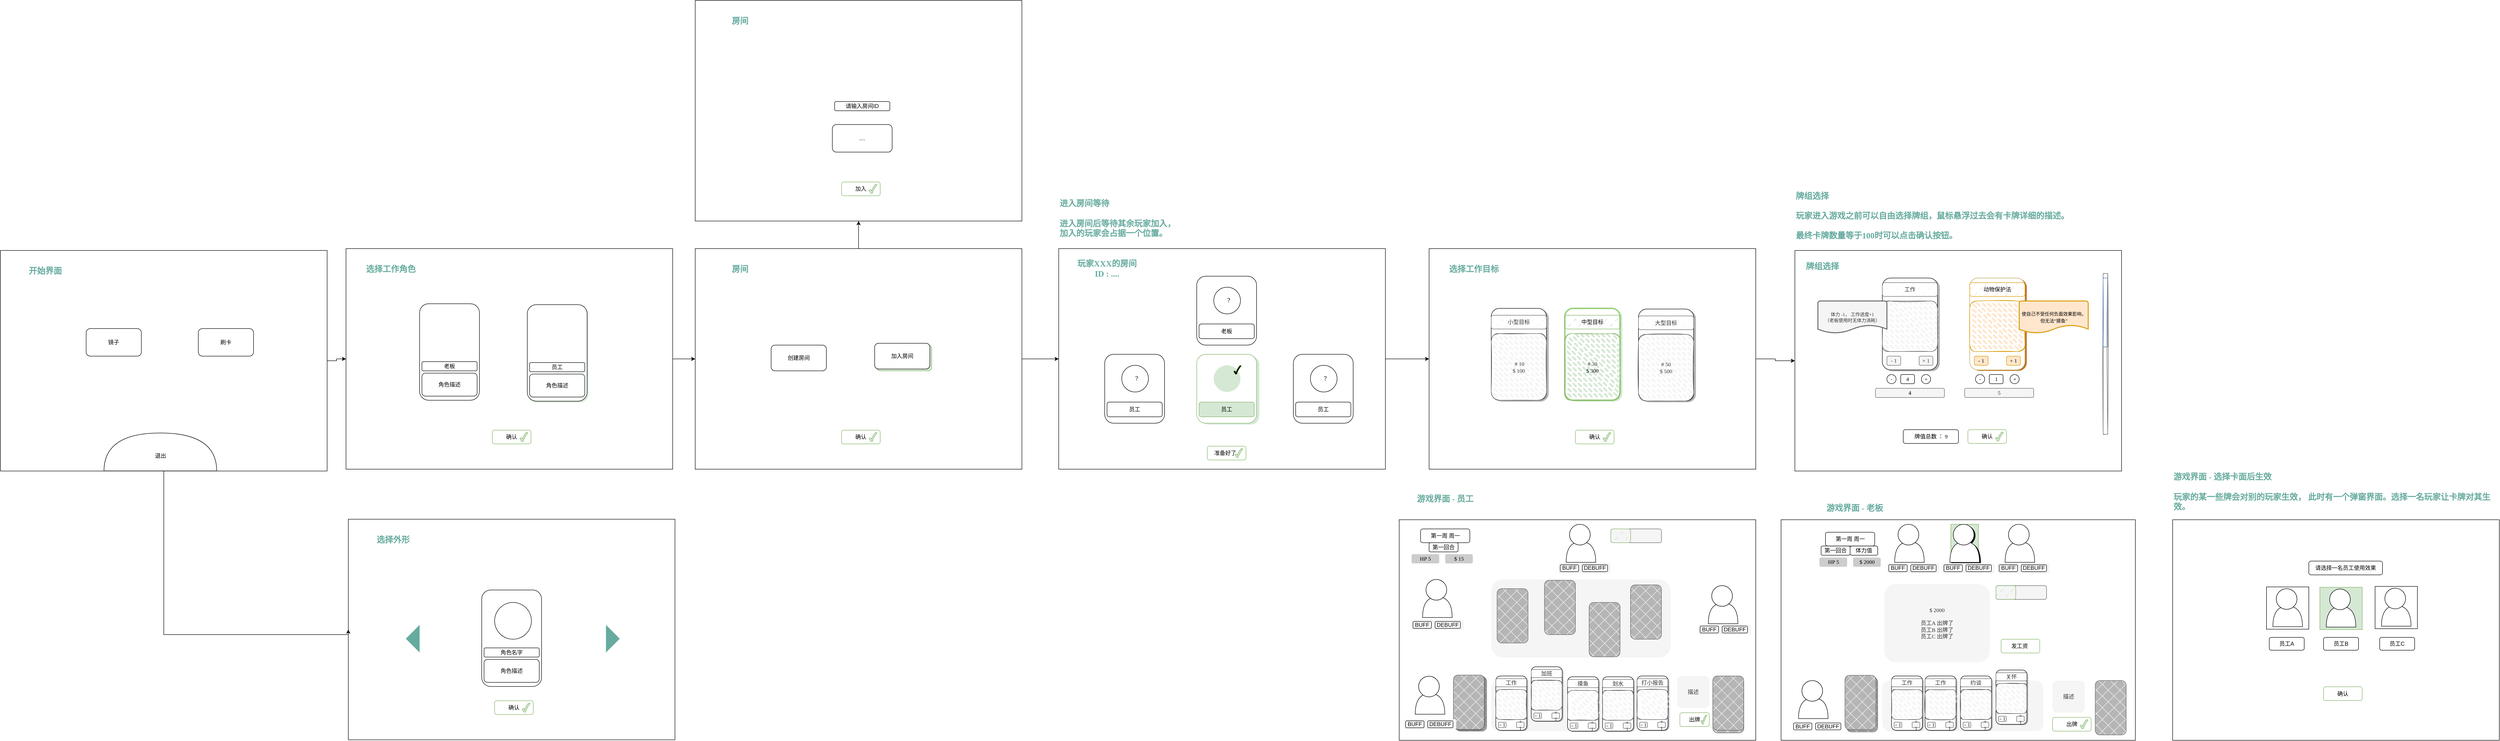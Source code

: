<mxfile version="24.1.0" type="github">
  <diagram name="第 1 页" id="t9CCaxTAOTX4yrAlOPAR">
    <mxGraphModel dx="6708" dy="2651" grid="1" gridSize="10" guides="1" tooltips="1" connect="1" arrows="1" fold="1" page="1" pageScale="1" pageWidth="827" pageHeight="1169" math="0" shadow="0">
      <root>
        <mxCell id="0" />
        <mxCell id="1" parent="0" />
        <mxCell id="FAPzS4ueLY6J7nQ3hfWF-113" value="" style="rounded=0;whiteSpace=wrap;html=1;" parent="1" vertex="1">
          <mxGeometry x="721" y="610" width="710" height="480" as="geometry" />
        </mxCell>
        <mxCell id="PA3A19psSOnWKQPOpQNL-35" value="" style="rounded=0;whiteSpace=wrap;html=1;" parent="1" vertex="1">
          <mxGeometry x="-100" y="24" width="710" height="480" as="geometry" />
        </mxCell>
        <mxCell id="PA3A19psSOnWKQPOpQNL-24" value="" style="rounded=1;whiteSpace=wrap;html=1;fillColor=#bc782f;strokeColor=none;fontFamily=Comic Sans MS;" parent="1" vertex="1">
          <mxGeometry x="284" y="86" width="120" height="200" as="geometry" />
        </mxCell>
        <mxCell id="PA3A19psSOnWKQPOpQNL-23" value="" style="rounded=1;whiteSpace=wrap;html=1;fillColor=#B5B5B5;fontColor=#333333;strokeColor=none;fontFamily=Comic Sans MS;" parent="1" vertex="1">
          <mxGeometry x="95" y="87" width="120" height="200" as="geometry" />
        </mxCell>
        <mxCell id="PA3A19psSOnWKQPOpQNL-1" value="" style="rounded=1;whiteSpace=wrap;html=1;fontFamily=Comic Sans MS;" parent="1" vertex="1">
          <mxGeometry x="90" y="84" width="120" height="200" as="geometry" />
        </mxCell>
        <mxCell id="PA3A19psSOnWKQPOpQNL-2" value="工作" style="rounded=1;whiteSpace=wrap;html=1;fillStyle=dashed;fillColor=#f5f5f5;strokeColor=#666666;fontColor=#333333;fontFamily=Comic Sans MS;" parent="1" vertex="1">
          <mxGeometry x="90" y="94" width="120" height="30" as="geometry" />
        </mxCell>
        <mxCell id="PA3A19psSOnWKQPOpQNL-3" value="- 1" style="rounded=1;whiteSpace=wrap;html=1;fillColor=#f5f5f5;strokeColor=#666666;fontColor=#333333;fontFamily=Comic Sans MS;" parent="1" vertex="1">
          <mxGeometry x="100" y="254" width="30" height="20" as="geometry" />
        </mxCell>
        <mxCell id="PA3A19psSOnWKQPOpQNL-4" value="+ 1" style="rounded=1;whiteSpace=wrap;html=1;fillColor=#f5f5f5;strokeColor=#666666;fontColor=#333333;fontFamily=Comic Sans MS;" parent="1" vertex="1">
          <mxGeometry x="170" y="254" width="30" height="20" as="geometry" />
        </mxCell>
        <mxCell id="PA3A19psSOnWKQPOpQNL-7" value="" style="rounded=1;whiteSpace=wrap;html=1;strokeWidth=1;fillWeight=4;hachureGap=8;hachureAngle=45;fillColor=#f5f5f5;sketch=1;fontColor=#333333;strokeColor=#666666;fillStyle=dashed;shadow=0;fontFamily=Comic Sans MS;" parent="1" vertex="1">
          <mxGeometry x="90" y="134" width="120" height="110" as="geometry" />
        </mxCell>
        <mxCell id="PA3A19psSOnWKQPOpQNL-8" value="" style="rounded=1;whiteSpace=wrap;html=1;strokeColor=#BFA34C;fontFamily=Comic Sans MS;" parent="1" vertex="1">
          <mxGeometry x="280" y="84" width="120" height="200" as="geometry" />
        </mxCell>
        <mxCell id="PA3A19psSOnWKQPOpQNL-9" value="动物保护法" style="rounded=1;whiteSpace=wrap;html=1;fillStyle=dashed;fillColor=#ffe6cc;strokeColor=#d79b00;fontFamily=Comic Sans MS;" parent="1" vertex="1">
          <mxGeometry x="280" y="94" width="120" height="30" as="geometry" />
        </mxCell>
        <mxCell id="PA3A19psSOnWKQPOpQNL-10" value="- 1" style="rounded=1;whiteSpace=wrap;html=1;fillColor=#ffe6cc;strokeColor=#d79b00;fontFamily=Comic Sans MS;" parent="1" vertex="1">
          <mxGeometry x="290" y="254" width="30" height="20" as="geometry" />
        </mxCell>
        <mxCell id="PA3A19psSOnWKQPOpQNL-11" value="+ 1" style="rounded=1;whiteSpace=wrap;html=1;fillColor=#ffe6cc;strokeColor=#d79b00;fontFamily=Comic Sans MS;" parent="1" vertex="1">
          <mxGeometry x="360" y="254" width="30" height="20" as="geometry" />
        </mxCell>
        <mxCell id="PA3A19psSOnWKQPOpQNL-12" value="" style="rounded=1;whiteSpace=wrap;html=1;strokeWidth=1;fillWeight=4;hachureGap=8;hachureAngle=45;fillColor=#ffe6cc;sketch=1;strokeColor=#d79b00;fillStyle=dashed;fontFamily=Comic Sans MS;" parent="1" vertex="1">
          <mxGeometry x="280" y="134" width="120" height="110" as="geometry" />
        </mxCell>
        <mxCell id="PA3A19psSOnWKQPOpQNL-14" value="&lt;font style=&quot;font-size: 10px;&quot;&gt;体力 -1，&amp;nbsp;&lt;/font&gt;&lt;span style=&quot;font-size: 10px; background-color: initial;&quot;&gt;工作进度+1&lt;/span&gt;&lt;div style=&quot;font-size: 10px;&quot;&gt;&lt;font style=&quot;font-size: 10px;&quot;&gt;（老板使用时无体力消耗）&lt;/font&gt;&lt;/div&gt;" style="strokeWidth=2;html=1;shape=mxgraph.flowchart.document2;whiteSpace=wrap;size=0.25;fillColor=#f5f5f5;fontColor=#333333;strokeColor=#666666;fontFamily=Comic Sans MS;" parent="1" vertex="1">
          <mxGeometry x="-50" y="134" width="150" height="70" as="geometry" />
        </mxCell>
        <mxCell id="PA3A19psSOnWKQPOpQNL-15" value="&lt;span style=&quot;font-size: 10px;&quot;&gt;使自己不受任何负面效果影响，但无法“摸鱼”&lt;/span&gt;" style="strokeWidth=2;html=1;shape=mxgraph.flowchart.document2;whiteSpace=wrap;size=0.25;fillColor=#ffe6cc;strokeColor=#d79b00;fontFamily=Comic Sans MS;" parent="1" vertex="1">
          <mxGeometry x="387.5" y="134" width="150" height="70" as="geometry" />
        </mxCell>
        <mxCell id="PA3A19psSOnWKQPOpQNL-17" value="-" style="ellipse;whiteSpace=wrap;html=1;aspect=fixed;fontFamily=Comic Sans MS;" parent="1" vertex="1">
          <mxGeometry x="100" y="294" width="20" height="20" as="geometry" />
        </mxCell>
        <mxCell id="PA3A19psSOnWKQPOpQNL-18" value="+" style="ellipse;whiteSpace=wrap;html=1;aspect=fixed;fontFamily=Comic Sans MS;" parent="1" vertex="1">
          <mxGeometry x="175" y="294" width="20" height="20" as="geometry" />
        </mxCell>
        <mxCell id="PA3A19psSOnWKQPOpQNL-19" value="4" style="rounded=1;whiteSpace=wrap;html=1;fontFamily=Comic Sans MS;" parent="1" vertex="1">
          <mxGeometry x="130" y="294" width="30" height="20" as="geometry" />
        </mxCell>
        <mxCell id="PA3A19psSOnWKQPOpQNL-20" value="-" style="ellipse;whiteSpace=wrap;html=1;aspect=fixed;fontFamily=Comic Sans MS;" parent="1" vertex="1">
          <mxGeometry x="292.5" y="294" width="20" height="20" as="geometry" />
        </mxCell>
        <mxCell id="PA3A19psSOnWKQPOpQNL-21" value="+" style="ellipse;whiteSpace=wrap;html=1;aspect=fixed;fontFamily=Comic Sans MS;" parent="1" vertex="1">
          <mxGeometry x="367.5" y="294" width="20" height="20" as="geometry" />
        </mxCell>
        <mxCell id="PA3A19psSOnWKQPOpQNL-22" value="1" style="rounded=1;whiteSpace=wrap;html=1;fontFamily=Comic Sans MS;" parent="1" vertex="1">
          <mxGeometry x="322.5" y="294" width="30" height="20" as="geometry" />
        </mxCell>
        <mxCell id="PA3A19psSOnWKQPOpQNL-25" value="牌值总数 ： 9" style="rounded=1;whiteSpace=wrap;html=1;fontFamily=Comic Sans MS;" parent="1" vertex="1">
          <mxGeometry x="135.5" y="414" width="120" height="30" as="geometry" />
        </mxCell>
        <mxCell id="PA3A19psSOnWKQPOpQNL-26" value="&lt;b&gt;&lt;font&gt;4&lt;/font&gt;&lt;/b&gt;" style="rounded=1;whiteSpace=wrap;html=1;fontFamily=Comic Sans MS;fillColor=#f5f5f5;strokeColor=#666666;fontColor=#333333;" parent="1" vertex="1">
          <mxGeometry x="75" y="324" width="150" height="20" as="geometry" />
        </mxCell>
        <mxCell id="PA3A19psSOnWKQPOpQNL-32" value="确认" style="rounded=1;whiteSpace=wrap;html=1;fontFamily=Comic Sans MS;fillColor=none;strokeColor=#82b366;" parent="1" vertex="1">
          <mxGeometry x="276" y="414" width="84" height="30" as="geometry" />
        </mxCell>
        <mxCell id="PA3A19psSOnWKQPOpQNL-28" value="" style="verticalLabelPosition=bottom;verticalAlign=top;html=1;shape=mxgraph.basic.tick;fillColor=#d5e8d4;strokeColor=#82b366;fontFamily=Comic Sans MS;" parent="1" vertex="1">
          <mxGeometry x="336" y="419" width="17" height="20" as="geometry" />
        </mxCell>
        <mxCell id="PA3A19psSOnWKQPOpQNL-33" value="5" style="rounded=1;whiteSpace=wrap;html=1;fontFamily=Comic Sans MS;fillColor=#f5f5f5;fontColor=#333333;strokeColor=#666666;" parent="1" vertex="1">
          <mxGeometry x="269" y="324" width="150" height="20" as="geometry" />
        </mxCell>
        <mxCell id="PA3A19psSOnWKQPOpQNL-36" value="&lt;span style=&quot;font-size: 18px;&quot;&gt;牌组选择&lt;/span&gt;" style="text;html=1;align=center;verticalAlign=middle;whiteSpace=wrap;rounded=0;fontFamily=Comic Sans MS;fontStyle=1;fontColor=#67AB9F;" parent="1" vertex="1">
          <mxGeometry x="-90" y="34" width="100" height="50" as="geometry" />
        </mxCell>
        <mxCell id="PA3A19psSOnWKQPOpQNL-38" value="" style="rounded=1;whiteSpace=wrap;html=1;strokeWidth=1;fillWeight=4;hachureGap=8;hachureAngle=45;fillColor=#f5f5f5;sketch=1;fontColor=#333333;strokeColor=#666666;fillStyle=dashed;shadow=0;fontFamily=Comic Sans MS;" parent="1" vertex="1">
          <mxGeometry x="570" y="74" width="10" height="350" as="geometry" />
        </mxCell>
        <mxCell id="PA3A19psSOnWKQPOpQNL-39" value="" style="rounded=1;whiteSpace=wrap;html=1;strokeWidth=1;fillWeight=4;hachureGap=8;hachureAngle=45;fillColor=#dae8fc;sketch=1;strokeColor=#6c8ebf;fillStyle=dashed;shadow=0;fontFamily=Comic Sans MS;" parent="1" vertex="1">
          <mxGeometry x="570" y="84" width="10" height="150" as="geometry" />
        </mxCell>
        <mxCell id="PDgl-I5oSOQSqD9tnS9J-33" style="edgeStyle=orthogonalEdgeStyle;rounded=0;orthogonalLoop=1;jettySize=auto;html=1;entryX=0;entryY=0.5;entryDx=0;entryDy=0;" edge="1" parent="1" source="PA3A19psSOnWKQPOpQNL-41" target="PA3A19psSOnWKQPOpQNL-35">
          <mxGeometry relative="1" as="geometry">
            <mxPoint x="-80.0" y="260" as="targetPoint" />
          </mxGeometry>
        </mxCell>
        <mxCell id="PA3A19psSOnWKQPOpQNL-41" value="" style="rounded=0;whiteSpace=wrap;html=1;" parent="1" vertex="1">
          <mxGeometry x="-895" y="20" width="710" height="480" as="geometry" />
        </mxCell>
        <mxCell id="PA3A19psSOnWKQPOpQNL-43" value="" style="rounded=1;whiteSpace=wrap;html=1;fillColor=#B5B5B5;fontColor=#333333;strokeColor=none;fontFamily=Comic Sans MS;" parent="1" vertex="1">
          <mxGeometry x="-755" y="153" width="120" height="200" as="geometry" />
        </mxCell>
        <mxCell id="PA3A19psSOnWKQPOpQNL-44" value="" style="rounded=1;whiteSpace=wrap;html=1;fontFamily=Comic Sans MS;" parent="1" vertex="1">
          <mxGeometry x="-760" y="150" width="120" height="200" as="geometry" />
        </mxCell>
        <mxCell id="PA3A19psSOnWKQPOpQNL-45" value="小型目标" style="rounded=1;whiteSpace=wrap;html=1;fillStyle=dashed;fillColor=#f5f5f5;strokeColor=#666666;fontColor=#333333;fontFamily=Comic Sans MS;" parent="1" vertex="1">
          <mxGeometry x="-760" y="165" width="120" height="30" as="geometry" />
        </mxCell>
        <mxCell id="PA3A19psSOnWKQPOpQNL-48" value="&lt;div&gt;&amp;nbsp;# 10&lt;/div&gt;$ 100" style="rounded=1;whiteSpace=wrap;html=1;strokeWidth=1;fillWeight=4;hachureGap=8;hachureAngle=45;fillColor=#f5f5f5;sketch=1;fontColor=#333333;strokeColor=#666666;fillStyle=dashed;shadow=0;fontFamily=Comic Sans MS;" parent="1" vertex="1">
          <mxGeometry x="-760" y="205" width="120" height="145" as="geometry" />
        </mxCell>
        <mxCell id="PA3A19psSOnWKQPOpQNL-67" value="&lt;span style=&quot;font-size: 18px;&quot;&gt;选择工作目标&lt;/span&gt;" style="text;html=1;align=center;verticalAlign=middle;whiteSpace=wrap;rounded=0;fontFamily=Comic Sans MS;fontStyle=1;fontColor=#67AB9F;" parent="1" vertex="1">
          <mxGeometry x="-855" y="40" width="115" height="50" as="geometry" />
        </mxCell>
        <mxCell id="PA3A19psSOnWKQPOpQNL-70" value="" style="rounded=1;whiteSpace=wrap;html=1;fillColor=#d5e8d4;strokeColor=none;fontFamily=Comic Sans MS;" parent="1" vertex="1">
          <mxGeometry x="-595" y="153" width="120" height="200" as="geometry" />
        </mxCell>
        <mxCell id="PA3A19psSOnWKQPOpQNL-71" value="" style="rounded=1;whiteSpace=wrap;html=1;fontFamily=Comic Sans MS;strokeColor=#97D077;strokeWidth=3;" parent="1" vertex="1">
          <mxGeometry x="-600" y="150" width="120" height="200" as="geometry" />
        </mxCell>
        <mxCell id="PA3A19psSOnWKQPOpQNL-72" value="中型目标" style="rounded=1;whiteSpace=wrap;html=1;fillStyle=dashed;fillColor=#d5e8d4;strokeColor=#82b366;fontFamily=Comic Sans MS;" parent="1" vertex="1">
          <mxGeometry x="-600" y="165" width="120" height="30" as="geometry" />
        </mxCell>
        <mxCell id="PA3A19psSOnWKQPOpQNL-73" value="&lt;div&gt;&lt;span style=&quot;color: rgb(51, 51, 51);&quot;&gt;# 30&lt;/span&gt;&lt;br&gt;&lt;/div&gt;$ 300" style="rounded=1;whiteSpace=wrap;html=1;strokeWidth=1;fillWeight=4;hachureGap=8;hachureAngle=45;fillColor=#d5e8d4;sketch=1;strokeColor=#82b366;fillStyle=dashed;shadow=0;fontFamily=Comic Sans MS;" parent="1" vertex="1">
          <mxGeometry x="-600" y="205" width="120" height="145" as="geometry" />
        </mxCell>
        <mxCell id="PA3A19psSOnWKQPOpQNL-74" value="" style="rounded=1;whiteSpace=wrap;html=1;fillColor=#B5B5B5;fontColor=#333333;strokeColor=none;fontFamily=Comic Sans MS;" parent="1" vertex="1">
          <mxGeometry x="-435" y="154.5" width="120" height="200" as="geometry" />
        </mxCell>
        <mxCell id="PA3A19psSOnWKQPOpQNL-75" value="" style="rounded=1;whiteSpace=wrap;html=1;fontFamily=Comic Sans MS;" parent="1" vertex="1">
          <mxGeometry x="-440" y="151.5" width="120" height="200" as="geometry" />
        </mxCell>
        <mxCell id="PA3A19psSOnWKQPOpQNL-76" value="大型目标" style="rounded=1;whiteSpace=wrap;html=1;fillStyle=dashed;fillColor=#f5f5f5;strokeColor=#666666;fontColor=#333333;fontFamily=Comic Sans MS;" parent="1" vertex="1">
          <mxGeometry x="-440" y="166.5" width="120" height="30" as="geometry" />
        </mxCell>
        <mxCell id="PA3A19psSOnWKQPOpQNL-77" value="&lt;div&gt;# 50&lt;/div&gt;$ 500" style="rounded=1;whiteSpace=wrap;html=1;strokeWidth=1;fillWeight=4;hachureGap=8;hachureAngle=45;fillColor=#f5f5f5;sketch=1;fontColor=#333333;strokeColor=#666666;fillStyle=dashed;shadow=0;fontFamily=Comic Sans MS;" parent="1" vertex="1">
          <mxGeometry x="-440" y="206.5" width="120" height="145" as="geometry" />
        </mxCell>
        <mxCell id="PA3A19psSOnWKQPOpQNL-78" value="确认" style="rounded=1;whiteSpace=wrap;html=1;fontFamily=Comic Sans MS;fillColor=none;strokeColor=#82b366;" parent="1" vertex="1">
          <mxGeometry x="-577" y="415" width="84" height="30" as="geometry" />
        </mxCell>
        <mxCell id="PA3A19psSOnWKQPOpQNL-79" value="" style="verticalLabelPosition=bottom;verticalAlign=top;html=1;shape=mxgraph.basic.tick;fillColor=#d5e8d4;strokeColor=#82b366;fontFamily=Comic Sans MS;" parent="1" vertex="1">
          <mxGeometry x="-517" y="420" width="17" height="20" as="geometry" />
        </mxCell>
        <mxCell id="PA3A19psSOnWKQPOpQNL-96" value="" style="rounded=0;whiteSpace=wrap;html=1;" parent="1" vertex="1">
          <mxGeometry x="-960" y="610" width="775" height="480" as="geometry" />
        </mxCell>
        <mxCell id="PA3A19psSOnWKQPOpQNL-101" value="&lt;span style=&quot;font-size: 18px;&quot;&gt;游戏界面 - 员工&lt;/span&gt;" style="text;html=1;align=center;verticalAlign=middle;whiteSpace=wrap;rounded=0;fontFamily=Comic Sans MS;fontStyle=1;fontColor=#67AB9F;" parent="1" vertex="1">
          <mxGeometry x="-960" y="540" width="200" height="50" as="geometry" />
        </mxCell>
        <mxCell id="PA3A19psSOnWKQPOpQNL-106" value="" style="rounded=1;whiteSpace=wrap;html=1;fillColor=#f5f5f5;fontColor=#333333;strokeColor=none;fontFamily=Comic Sans MS;" parent="1" vertex="1">
          <mxGeometry x="-760" y="960" width="390" height="110" as="geometry" />
        </mxCell>
        <mxCell id="PA3A19psSOnWKQPOpQNL-112" value="" style="rounded=0;whiteSpace=wrap;html=1;" parent="1" vertex="1">
          <mxGeometry x="-3244" y="608.9" width="710" height="480" as="geometry" />
        </mxCell>
        <mxCell id="PA3A19psSOnWKQPOpQNL-117" value="&lt;span style=&quot;font-size: 18px;&quot;&gt;选择外形&lt;/span&gt;" style="text;html=1;align=center;verticalAlign=middle;whiteSpace=wrap;rounded=0;fontFamily=Comic Sans MS;fontStyle=1;fontColor=#67AB9F;" parent="1" vertex="1">
          <mxGeometry x="-3204" y="628.9" width="115" height="50" as="geometry" />
        </mxCell>
        <mxCell id="PA3A19psSOnWKQPOpQNL-126" value="确认" style="rounded=1;whiteSpace=wrap;html=1;fontFamily=Comic Sans MS;fillColor=none;strokeColor=#82b366;" parent="1" vertex="1">
          <mxGeometry x="-2926" y="1003.9" width="84" height="30" as="geometry" />
        </mxCell>
        <mxCell id="PA3A19psSOnWKQPOpQNL-127" value="" style="verticalLabelPosition=bottom;verticalAlign=top;html=1;shape=mxgraph.basic.tick;fillColor=#d5e8d4;strokeColor=#82b366;fontFamily=Comic Sans MS;" parent="1" vertex="1">
          <mxGeometry x="-2866" y="1008.9" width="17" height="20" as="geometry" />
        </mxCell>
        <mxCell id="PA3A19psSOnWKQPOpQNL-130" value="" style="triangle;whiteSpace=wrap;html=1;fillColor=#67AB9F;strokeColor=none;" parent="1" vertex="1">
          <mxGeometry x="-2684" y="838.9" width="30" height="60" as="geometry" />
        </mxCell>
        <mxCell id="PA3A19psSOnWKQPOpQNL-131" value="" style="triangle;whiteSpace=wrap;html=1;rotation=-180;fillColor=#67AB9F;strokeColor=none;" parent="1" vertex="1">
          <mxGeometry x="-3119" y="838.9" width="30" height="60" as="geometry" />
        </mxCell>
        <mxCell id="PA3A19psSOnWKQPOpQNL-132" value="" style="rounded=1;whiteSpace=wrap;html=1;" parent="1" vertex="1">
          <mxGeometry x="-2954" y="762.9" width="130" height="210" as="geometry" />
        </mxCell>
        <mxCell id="PA3A19psSOnWKQPOpQNL-135" value="角色描述" style="rounded=1;whiteSpace=wrap;html=1;" parent="1" vertex="1">
          <mxGeometry x="-2949" y="913.9" width="120" height="50" as="geometry" />
        </mxCell>
        <mxCell id="PA3A19psSOnWKQPOpQNL-137" value="" style="group" parent="1" vertex="1" connectable="0">
          <mxGeometry x="-350" y="1030" width="64" height="30" as="geometry" />
        </mxCell>
        <mxCell id="PA3A19psSOnWKQPOpQNL-110" value="出牌" style="rounded=1;whiteSpace=wrap;html=1;fontFamily=Comic Sans MS;fillColor=none;strokeColor=#82b366;" parent="PA3A19psSOnWKQPOpQNL-137" vertex="1">
          <mxGeometry width="64" height="30" as="geometry" />
        </mxCell>
        <mxCell id="PA3A19psSOnWKQPOpQNL-111" value="" style="verticalLabelPosition=bottom;verticalAlign=top;html=1;shape=mxgraph.basic.tick;fillColor=#d5e8d4;strokeColor=#82b366;fontFamily=Comic Sans MS;" parent="PA3A19psSOnWKQPOpQNL-137" vertex="1">
          <mxGeometry x="45.714" y="5" width="12.952" height="20" as="geometry" />
        </mxCell>
        <mxCell id="PA3A19psSOnWKQPOpQNL-145" value="" style="group" parent="1" vertex="1" connectable="0">
          <mxGeometry x="-594" y="951.77" width="70" height="120" as="geometry" />
        </mxCell>
        <mxCell id="PA3A19psSOnWKQPOpQNL-146" value="" style="rounded=1;whiteSpace=wrap;html=1;fillColor=#B5B5B5;fontColor=#333333;strokeColor=none;fontFamily=Comic Sans MS;" parent="PA3A19psSOnWKQPOpQNL-145" vertex="1">
          <mxGeometry x="2.8" y="1.773" width="67.2" height="118.227" as="geometry" />
        </mxCell>
        <mxCell id="PA3A19psSOnWKQPOpQNL-147" value="" style="rounded=1;whiteSpace=wrap;html=1;fontFamily=Comic Sans MS;" parent="PA3A19psSOnWKQPOpQNL-145" vertex="1">
          <mxGeometry width="67.2" height="118.227" as="geometry" />
        </mxCell>
        <mxCell id="PA3A19psSOnWKQPOpQNL-148" value="摸鱼" style="rounded=1;whiteSpace=wrap;html=1;fillStyle=dashed;fillColor=#f5f5f5;strokeColor=#666666;fontColor=#333333;fontFamily=Comic Sans MS;" parent="PA3A19psSOnWKQPOpQNL-145" vertex="1">
          <mxGeometry y="5.911" width="67.2" height="17.734" as="geometry" />
        </mxCell>
        <mxCell id="PA3A19psSOnWKQPOpQNL-149" value="- 1" style="rounded=1;whiteSpace=wrap;html=1;fillColor=#f5f5f5;strokeColor=#666666;fontColor=#333333;fontFamily=Comic Sans MS;" parent="PA3A19psSOnWKQPOpQNL-145" vertex="1">
          <mxGeometry x="5.6" y="100.493" width="16.8" height="11.823" as="geometry" />
        </mxCell>
        <mxCell id="PA3A19psSOnWKQPOpQNL-150" value="+ 1" style="rounded=1;whiteSpace=wrap;html=1;fillColor=#f5f5f5;strokeColor=#666666;fontColor=#333333;fontFamily=Comic Sans MS;" parent="PA3A19psSOnWKQPOpQNL-145" vertex="1">
          <mxGeometry x="44.8" y="100.493" width="16.8" height="11.823" as="geometry" />
        </mxCell>
        <mxCell id="PA3A19psSOnWKQPOpQNL-151" value="" style="rounded=1;whiteSpace=wrap;html=1;strokeWidth=1;fillWeight=4;hachureGap=8;hachureAngle=45;fillColor=#f5f5f5;sketch=1;fontColor=#333333;strokeColor=#666666;fillStyle=dashed;shadow=0;fontFamily=Comic Sans MS;" parent="PA3A19psSOnWKQPOpQNL-145" vertex="1">
          <mxGeometry y="29.557" width="67.2" height="65.025" as="geometry" />
        </mxCell>
        <mxCell id="PA3A19psSOnWKQPOpQNL-152" value="" style="group" parent="1" vertex="1" connectable="0">
          <mxGeometry x="-518" y="951.77" width="70" height="120" as="geometry" />
        </mxCell>
        <mxCell id="PA3A19psSOnWKQPOpQNL-153" value="" style="rounded=1;whiteSpace=wrap;html=1;fillColor=#B5B5B5;fontColor=#333333;strokeColor=none;fontFamily=Comic Sans MS;" parent="PA3A19psSOnWKQPOpQNL-152" vertex="1">
          <mxGeometry x="2.8" y="1.773" width="67.2" height="118.227" as="geometry" />
        </mxCell>
        <mxCell id="PA3A19psSOnWKQPOpQNL-154" value="" style="rounded=1;whiteSpace=wrap;html=1;fontFamily=Comic Sans MS;" parent="PA3A19psSOnWKQPOpQNL-152" vertex="1">
          <mxGeometry width="67.2" height="118.227" as="geometry" />
        </mxCell>
        <mxCell id="PA3A19psSOnWKQPOpQNL-155" value="划水" style="rounded=1;whiteSpace=wrap;html=1;fillStyle=dashed;fillColor=#f5f5f5;strokeColor=#666666;fontColor=#333333;fontFamily=Comic Sans MS;" parent="PA3A19psSOnWKQPOpQNL-152" vertex="1">
          <mxGeometry y="5.911" width="67.2" height="17.734" as="geometry" />
        </mxCell>
        <mxCell id="PA3A19psSOnWKQPOpQNL-156" value="- 1" style="rounded=1;whiteSpace=wrap;html=1;fillColor=#f5f5f5;strokeColor=#666666;fontColor=#333333;fontFamily=Comic Sans MS;" parent="PA3A19psSOnWKQPOpQNL-152" vertex="1">
          <mxGeometry x="5.6" y="100.493" width="16.8" height="11.823" as="geometry" />
        </mxCell>
        <mxCell id="PA3A19psSOnWKQPOpQNL-157" value="+ 1" style="rounded=1;whiteSpace=wrap;html=1;fillColor=#f5f5f5;strokeColor=#666666;fontColor=#333333;fontFamily=Comic Sans MS;" parent="PA3A19psSOnWKQPOpQNL-152" vertex="1">
          <mxGeometry x="44.8" y="100.493" width="16.8" height="11.823" as="geometry" />
        </mxCell>
        <mxCell id="PA3A19psSOnWKQPOpQNL-158" value="" style="rounded=1;whiteSpace=wrap;html=1;strokeWidth=1;fillWeight=4;hachureGap=8;hachureAngle=45;fillColor=#f5f5f5;sketch=1;fontColor=#333333;strokeColor=#666666;fillStyle=dashed;shadow=0;fontFamily=Comic Sans MS;" parent="PA3A19psSOnWKQPOpQNL-152" vertex="1">
          <mxGeometry y="29.557" width="67.2" height="65.025" as="geometry" />
        </mxCell>
        <mxCell id="PA3A19psSOnWKQPOpQNL-159" value="" style="group" parent="1" vertex="1" connectable="0">
          <mxGeometry x="-750" y="950" width="380" height="120" as="geometry" />
        </mxCell>
        <mxCell id="PA3A19psSOnWKQPOpQNL-160" value="" style="rounded=1;whiteSpace=wrap;html=1;fillColor=#B5B5B5;fontColor=#333333;strokeColor=none;fontFamily=Comic Sans MS;" parent="PA3A19psSOnWKQPOpQNL-159" vertex="1">
          <mxGeometry x="2.8" y="1.773" width="67.2" height="118.227" as="geometry" />
        </mxCell>
        <mxCell id="PA3A19psSOnWKQPOpQNL-161" value="" style="rounded=1;whiteSpace=wrap;html=1;fontFamily=Comic Sans MS;" parent="PA3A19psSOnWKQPOpQNL-159" vertex="1">
          <mxGeometry width="67.2" height="118.227" as="geometry" />
        </mxCell>
        <mxCell id="PA3A19psSOnWKQPOpQNL-162" value="工作" style="rounded=1;whiteSpace=wrap;html=1;fillStyle=dashed;fillColor=#f5f5f5;strokeColor=#666666;fontColor=#333333;fontFamily=Comic Sans MS;" parent="PA3A19psSOnWKQPOpQNL-159" vertex="1">
          <mxGeometry y="5.911" width="67.2" height="17.734" as="geometry" />
        </mxCell>
        <mxCell id="PA3A19psSOnWKQPOpQNL-163" value="- 1" style="rounded=1;whiteSpace=wrap;html=1;fillColor=#f5f5f5;strokeColor=#666666;fontColor=#333333;fontFamily=Comic Sans MS;" parent="PA3A19psSOnWKQPOpQNL-159" vertex="1">
          <mxGeometry x="5.6" y="100.493" width="16.8" height="11.823" as="geometry" />
        </mxCell>
        <mxCell id="PA3A19psSOnWKQPOpQNL-164" value="+ 1" style="rounded=1;whiteSpace=wrap;html=1;fillColor=#f5f5f5;strokeColor=#666666;fontColor=#333333;fontFamily=Comic Sans MS;" parent="PA3A19psSOnWKQPOpQNL-159" vertex="1">
          <mxGeometry x="44.8" y="100.493" width="16.8" height="11.823" as="geometry" />
        </mxCell>
        <mxCell id="PA3A19psSOnWKQPOpQNL-165" value="" style="rounded=1;whiteSpace=wrap;html=1;strokeWidth=1;fillWeight=4;hachureGap=8;hachureAngle=45;fillColor=#f5f5f5;sketch=1;fontColor=#333333;strokeColor=#666666;fillStyle=dashed;shadow=0;fontFamily=Comic Sans MS;" parent="PA3A19psSOnWKQPOpQNL-159" vertex="1">
          <mxGeometry y="29.557" width="67.2" height="65.025" as="geometry" />
        </mxCell>
        <mxCell id="PDgl-I5oSOQSqD9tnS9J-32" style="edgeStyle=orthogonalEdgeStyle;rounded=0;orthogonalLoop=1;jettySize=auto;html=1;entryX=0;entryY=0.5;entryDx=0;entryDy=0;" edge="1" parent="1" source="PA3A19psSOnWKQPOpQNL-166" target="PA3A19psSOnWKQPOpQNL-41">
          <mxGeometry relative="1" as="geometry" />
        </mxCell>
        <mxCell id="PA3A19psSOnWKQPOpQNL-166" value="" style="rounded=0;whiteSpace=wrap;html=1;" parent="1" vertex="1">
          <mxGeometry x="-1700" y="20" width="710" height="480" as="geometry" />
        </mxCell>
        <mxCell id="PA3A19psSOnWKQPOpQNL-167" value="&lt;span style=&quot;font-size: 18px;&quot;&gt;进入房间等待&lt;/span&gt;&lt;div&gt;&lt;span style=&quot;font-size: 18px;&quot;&gt;&lt;br&gt;&lt;/span&gt;&lt;/div&gt;&lt;div&gt;&lt;span style=&quot;font-size: 18px;&quot;&gt;进入房间后等待其余玩家加入，&lt;/span&gt;&lt;/div&gt;&lt;div&gt;&lt;span style=&quot;font-size: 18px;&quot;&gt;加入的玩家会占据一个位置。&lt;/span&gt;&lt;/div&gt;" style="text;html=1;align=left;verticalAlign=middle;whiteSpace=wrap;rounded=0;fontFamily=Comic Sans MS;fontStyle=1;fontColor=#67AB9F;" parent="1" vertex="1">
          <mxGeometry x="-1700" y="-100" width="710" height="110" as="geometry" />
        </mxCell>
        <mxCell id="PA3A19psSOnWKQPOpQNL-168" value="准备好了&amp;nbsp;&amp;nbsp;" style="rounded=1;whiteSpace=wrap;html=1;fontFamily=Comic Sans MS;fillColor=none;strokeColor=#82b366;" parent="1" vertex="1">
          <mxGeometry x="-1377" y="450" width="84" height="30" as="geometry" />
        </mxCell>
        <mxCell id="PA3A19psSOnWKQPOpQNL-169" value="" style="verticalLabelPosition=bottom;verticalAlign=top;html=1;shape=mxgraph.basic.tick;fillColor=#d5e8d4;strokeColor=#82b366;fontFamily=Comic Sans MS;" parent="1" vertex="1">
          <mxGeometry x="-1317" y="455" width="17" height="20" as="geometry" />
        </mxCell>
        <mxCell id="PA3A19psSOnWKQPOpQNL-175" value="" style="rounded=0;whiteSpace=wrap;html=1;" parent="1" vertex="1">
          <mxGeometry x="-130" y="610" width="770" height="480" as="geometry" />
        </mxCell>
        <mxCell id="PA3A19psSOnWKQPOpQNL-176" value="&lt;span style=&quot;font-size: 18px;&quot;&gt;游戏界面 - 老板&lt;/span&gt;" style="text;html=1;align=center;verticalAlign=middle;whiteSpace=wrap;rounded=0;fontFamily=Comic Sans MS;fontStyle=1;fontColor=#67AB9F;" parent="1" vertex="1">
          <mxGeometry x="-70" y="560" width="200" height="50" as="geometry" />
        </mxCell>
        <mxCell id="PA3A19psSOnWKQPOpQNL-177" value="" style="rounded=1;whiteSpace=wrap;html=1;fillColor=#f5f5f5;fontColor=#333333;strokeColor=none;fontFamily=Comic Sans MS;" parent="1" vertex="1">
          <mxGeometry x="90" y="960" width="350" height="110" as="geometry" />
        </mxCell>
        <mxCell id="PA3A19psSOnWKQPOpQNL-178" value="" style="group" parent="1" vertex="1" connectable="0">
          <mxGeometry x="460" y="1040" width="84" height="30" as="geometry" />
        </mxCell>
        <mxCell id="PA3A19psSOnWKQPOpQNL-179" value="出牌" style="rounded=1;whiteSpace=wrap;html=1;fontFamily=Comic Sans MS;fillColor=none;strokeColor=#82b366;" parent="PA3A19psSOnWKQPOpQNL-178" vertex="1">
          <mxGeometry width="84" height="30" as="geometry" />
        </mxCell>
        <mxCell id="PA3A19psSOnWKQPOpQNL-180" value="" style="verticalLabelPosition=bottom;verticalAlign=top;html=1;shape=mxgraph.basic.tick;fillColor=#d5e8d4;strokeColor=#82b366;fontFamily=Comic Sans MS;" parent="PA3A19psSOnWKQPOpQNL-178" vertex="1">
          <mxGeometry x="60" y="5" width="17" height="20" as="geometry" />
        </mxCell>
        <mxCell id="PA3A19psSOnWKQPOpQNL-181" value="" style="group" parent="1" vertex="1" connectable="0">
          <mxGeometry x="183" y="950" width="70" height="120" as="geometry" />
        </mxCell>
        <mxCell id="PA3A19psSOnWKQPOpQNL-182" value="" style="rounded=1;whiteSpace=wrap;html=1;fillColor=#B5B5B5;fontColor=#333333;strokeColor=none;fontFamily=Comic Sans MS;" parent="PA3A19psSOnWKQPOpQNL-181" vertex="1">
          <mxGeometry x="2.8" y="1.773" width="67.2" height="118.227" as="geometry" />
        </mxCell>
        <mxCell id="PA3A19psSOnWKQPOpQNL-183" value="" style="rounded=1;whiteSpace=wrap;html=1;fontFamily=Comic Sans MS;" parent="PA3A19psSOnWKQPOpQNL-181" vertex="1">
          <mxGeometry width="67.2" height="118.227" as="geometry" />
        </mxCell>
        <mxCell id="PA3A19psSOnWKQPOpQNL-184" value="工作" style="rounded=1;whiteSpace=wrap;html=1;fillStyle=dashed;fillColor=#f5f5f5;strokeColor=#666666;fontColor=#333333;fontFamily=Comic Sans MS;" parent="PA3A19psSOnWKQPOpQNL-181" vertex="1">
          <mxGeometry y="5.911" width="67.2" height="17.734" as="geometry" />
        </mxCell>
        <mxCell id="PA3A19psSOnWKQPOpQNL-185" value="- 1" style="rounded=1;whiteSpace=wrap;html=1;fillColor=#f5f5f5;strokeColor=#666666;fontColor=#333333;fontFamily=Comic Sans MS;" parent="PA3A19psSOnWKQPOpQNL-181" vertex="1">
          <mxGeometry x="5.6" y="100.493" width="16.8" height="11.823" as="geometry" />
        </mxCell>
        <mxCell id="PA3A19psSOnWKQPOpQNL-186" value="+ 1" style="rounded=1;whiteSpace=wrap;html=1;fillColor=#f5f5f5;strokeColor=#666666;fontColor=#333333;fontFamily=Comic Sans MS;" parent="PA3A19psSOnWKQPOpQNL-181" vertex="1">
          <mxGeometry x="44.8" y="100.493" width="16.8" height="11.823" as="geometry" />
        </mxCell>
        <mxCell id="PA3A19psSOnWKQPOpQNL-187" value="" style="rounded=1;whiteSpace=wrap;html=1;strokeWidth=1;fillWeight=4;hachureGap=8;hachureAngle=45;fillColor=#f5f5f5;sketch=1;fontColor=#333333;strokeColor=#666666;fillStyle=dashed;shadow=0;fontFamily=Comic Sans MS;" parent="PA3A19psSOnWKQPOpQNL-181" vertex="1">
          <mxGeometry y="29.557" width="67.2" height="65.025" as="geometry" />
        </mxCell>
        <mxCell id="PA3A19psSOnWKQPOpQNL-188" value="" style="group" parent="1" vertex="1" connectable="0">
          <mxGeometry x="260" y="950" width="70" height="120" as="geometry" />
        </mxCell>
        <mxCell id="PA3A19psSOnWKQPOpQNL-189" value="" style="rounded=1;whiteSpace=wrap;html=1;fillColor=#B5B5B5;fontColor=#333333;strokeColor=none;fontFamily=Comic Sans MS;" parent="PA3A19psSOnWKQPOpQNL-188" vertex="1">
          <mxGeometry x="2.8" y="1.773" width="67.2" height="118.227" as="geometry" />
        </mxCell>
        <mxCell id="PA3A19psSOnWKQPOpQNL-190" value="" style="rounded=1;whiteSpace=wrap;html=1;fontFamily=Comic Sans MS;" parent="PA3A19psSOnWKQPOpQNL-188" vertex="1">
          <mxGeometry width="67.2" height="118.227" as="geometry" />
        </mxCell>
        <mxCell id="PA3A19psSOnWKQPOpQNL-191" value="约谈" style="rounded=1;whiteSpace=wrap;html=1;fillStyle=dashed;fillColor=#f5f5f5;strokeColor=#666666;fontColor=#333333;fontFamily=Comic Sans MS;" parent="PA3A19psSOnWKQPOpQNL-188" vertex="1">
          <mxGeometry y="5.911" width="67.2" height="17.734" as="geometry" />
        </mxCell>
        <mxCell id="PA3A19psSOnWKQPOpQNL-192" value="- 1" style="rounded=1;whiteSpace=wrap;html=1;fillColor=#f5f5f5;strokeColor=#666666;fontColor=#333333;fontFamily=Comic Sans MS;" parent="PA3A19psSOnWKQPOpQNL-188" vertex="1">
          <mxGeometry x="5.6" y="100.493" width="16.8" height="11.823" as="geometry" />
        </mxCell>
        <mxCell id="PA3A19psSOnWKQPOpQNL-193" value="+ 1" style="rounded=1;whiteSpace=wrap;html=1;fillColor=#f5f5f5;strokeColor=#666666;fontColor=#333333;fontFamily=Comic Sans MS;" parent="PA3A19psSOnWKQPOpQNL-188" vertex="1">
          <mxGeometry x="44.8" y="100.493" width="16.8" height="11.823" as="geometry" />
        </mxCell>
        <mxCell id="PA3A19psSOnWKQPOpQNL-194" value="" style="rounded=1;whiteSpace=wrap;html=1;strokeWidth=1;fillWeight=4;hachureGap=8;hachureAngle=45;fillColor=#f5f5f5;sketch=1;fontColor=#333333;strokeColor=#666666;fillStyle=dashed;shadow=0;fontFamily=Comic Sans MS;" parent="PA3A19psSOnWKQPOpQNL-188" vertex="1">
          <mxGeometry y="29.557" width="67.2" height="65.025" as="geometry" />
        </mxCell>
        <mxCell id="PA3A19psSOnWKQPOpQNL-195" value="" style="group" parent="1" vertex="1" connectable="0">
          <mxGeometry x="337" y="937" width="70" height="120" as="geometry" />
        </mxCell>
        <mxCell id="PA3A19psSOnWKQPOpQNL-196" value="" style="rounded=1;whiteSpace=wrap;html=1;fillColor=#B5B5B5;fontColor=#333333;strokeColor=none;fontFamily=Comic Sans MS;" parent="PA3A19psSOnWKQPOpQNL-195" vertex="1">
          <mxGeometry x="2.8" y="1.773" width="67.2" height="118.227" as="geometry" />
        </mxCell>
        <mxCell id="PA3A19psSOnWKQPOpQNL-197" value="" style="rounded=1;whiteSpace=wrap;html=1;fontFamily=Comic Sans MS;" parent="PA3A19psSOnWKQPOpQNL-195" vertex="1">
          <mxGeometry width="67.2" height="118.227" as="geometry" />
        </mxCell>
        <mxCell id="PA3A19psSOnWKQPOpQNL-198" value="关怀" style="rounded=1;whiteSpace=wrap;html=1;fillStyle=dashed;fillColor=#f5f5f5;strokeColor=#666666;fontColor=#333333;fontFamily=Comic Sans MS;" parent="PA3A19psSOnWKQPOpQNL-195" vertex="1">
          <mxGeometry y="5.911" width="67.2" height="17.734" as="geometry" />
        </mxCell>
        <mxCell id="PA3A19psSOnWKQPOpQNL-199" value="- 1" style="rounded=1;whiteSpace=wrap;html=1;fillColor=#f5f5f5;strokeColor=#666666;fontColor=#333333;fontFamily=Comic Sans MS;" parent="PA3A19psSOnWKQPOpQNL-195" vertex="1">
          <mxGeometry x="5.6" y="100.493" width="16.8" height="11.823" as="geometry" />
        </mxCell>
        <mxCell id="PA3A19psSOnWKQPOpQNL-200" value="+ 1" style="rounded=1;whiteSpace=wrap;html=1;fillColor=#f5f5f5;strokeColor=#666666;fontColor=#333333;fontFamily=Comic Sans MS;" parent="PA3A19psSOnWKQPOpQNL-195" vertex="1">
          <mxGeometry x="44.8" y="100.493" width="16.8" height="11.823" as="geometry" />
        </mxCell>
        <mxCell id="PA3A19psSOnWKQPOpQNL-201" value="" style="rounded=1;whiteSpace=wrap;html=1;strokeWidth=1;fillWeight=4;hachureGap=8;hachureAngle=45;fillColor=#f5f5f5;sketch=1;fontColor=#333333;strokeColor=#666666;fillStyle=dashed;shadow=0;fontFamily=Comic Sans MS;" parent="PA3A19psSOnWKQPOpQNL-195" vertex="1">
          <mxGeometry y="29.557" width="67.2" height="65.025" as="geometry" />
        </mxCell>
        <mxCell id="PA3A19psSOnWKQPOpQNL-202" value="" style="group" parent="1" vertex="1" connectable="0">
          <mxGeometry x="110" y="950" width="70" height="120" as="geometry" />
        </mxCell>
        <mxCell id="PA3A19psSOnWKQPOpQNL-203" value="" style="rounded=1;whiteSpace=wrap;html=1;fillColor=#B5B5B5;fontColor=#333333;strokeColor=none;fontFamily=Comic Sans MS;" parent="PA3A19psSOnWKQPOpQNL-202" vertex="1">
          <mxGeometry x="2.8" y="1.773" width="67.2" height="118.227" as="geometry" />
        </mxCell>
        <mxCell id="PA3A19psSOnWKQPOpQNL-204" value="" style="rounded=1;whiteSpace=wrap;html=1;fontFamily=Comic Sans MS;" parent="PA3A19psSOnWKQPOpQNL-202" vertex="1">
          <mxGeometry width="67.2" height="118.227" as="geometry" />
        </mxCell>
        <mxCell id="PA3A19psSOnWKQPOpQNL-205" value="工作" style="rounded=1;whiteSpace=wrap;html=1;fillStyle=dashed;fillColor=#f5f5f5;strokeColor=#666666;fontColor=#333333;fontFamily=Comic Sans MS;" parent="PA3A19psSOnWKQPOpQNL-202" vertex="1">
          <mxGeometry y="5.911" width="67.2" height="17.734" as="geometry" />
        </mxCell>
        <mxCell id="PA3A19psSOnWKQPOpQNL-206" value="- 1" style="rounded=1;whiteSpace=wrap;html=1;fillColor=#f5f5f5;strokeColor=#666666;fontColor=#333333;fontFamily=Comic Sans MS;" parent="PA3A19psSOnWKQPOpQNL-202" vertex="1">
          <mxGeometry x="5.6" y="100.493" width="16.8" height="11.823" as="geometry" />
        </mxCell>
        <mxCell id="PA3A19psSOnWKQPOpQNL-207" value="+ 1" style="rounded=1;whiteSpace=wrap;html=1;fillColor=#f5f5f5;strokeColor=#666666;fontColor=#333333;fontFamily=Comic Sans MS;" parent="PA3A19psSOnWKQPOpQNL-202" vertex="1">
          <mxGeometry x="44.8" y="100.493" width="16.8" height="11.823" as="geometry" />
        </mxCell>
        <mxCell id="PA3A19psSOnWKQPOpQNL-208" value="" style="rounded=1;whiteSpace=wrap;html=1;strokeWidth=1;fillWeight=4;hachureGap=8;hachureAngle=45;fillColor=#f5f5f5;sketch=1;fontColor=#333333;strokeColor=#666666;fillStyle=dashed;shadow=0;fontFamily=Comic Sans MS;" parent="PA3A19psSOnWKQPOpQNL-202" vertex="1">
          <mxGeometry y="29.557" width="67.2" height="65.025" as="geometry" />
        </mxCell>
        <mxCell id="kgD1wpb85HeonPcsR9Vx-7" value="" style="group" parent="1" vertex="1" connectable="0">
          <mxGeometry x="-1400" y="80" width="130" height="150" as="geometry" />
        </mxCell>
        <mxCell id="kgD1wpb85HeonPcsR9Vx-1" value="" style="rounded=1;whiteSpace=wrap;html=1;" parent="kgD1wpb85HeonPcsR9Vx-7" vertex="1">
          <mxGeometry width="130" height="150" as="geometry" />
        </mxCell>
        <mxCell id="kgD1wpb85HeonPcsR9Vx-2" value="老板" style="rounded=1;whiteSpace=wrap;html=1;" parent="kgD1wpb85HeonPcsR9Vx-7" vertex="1">
          <mxGeometry x="5" y="104" width="120" height="32" as="geometry" />
        </mxCell>
        <mxCell id="kgD1wpb85HeonPcsR9Vx-6" value="&amp;nbsp; ？" style="ellipse;whiteSpace=wrap;html=1;aspect=fixed;" parent="kgD1wpb85HeonPcsR9Vx-7" vertex="1">
          <mxGeometry x="37" y="24" width="58" height="58" as="geometry" />
        </mxCell>
        <mxCell id="kgD1wpb85HeonPcsR9Vx-8" value="" style="group" parent="1" vertex="1" connectable="0">
          <mxGeometry x="-1600" y="250" width="130" height="150" as="geometry" />
        </mxCell>
        <mxCell id="kgD1wpb85HeonPcsR9Vx-9" value="" style="rounded=1;whiteSpace=wrap;html=1;" parent="kgD1wpb85HeonPcsR9Vx-8" vertex="1">
          <mxGeometry width="130" height="150" as="geometry" />
        </mxCell>
        <mxCell id="kgD1wpb85HeonPcsR9Vx-10" value="员工" style="rounded=1;whiteSpace=wrap;html=1;" parent="kgD1wpb85HeonPcsR9Vx-8" vertex="1">
          <mxGeometry x="5" y="104" width="120" height="32" as="geometry" />
        </mxCell>
        <mxCell id="kgD1wpb85HeonPcsR9Vx-11" value="&amp;nbsp; ？" style="ellipse;whiteSpace=wrap;html=1;aspect=fixed;" parent="kgD1wpb85HeonPcsR9Vx-8" vertex="1">
          <mxGeometry x="37" y="24" width="58" height="58" as="geometry" />
        </mxCell>
        <mxCell id="kgD1wpb85HeonPcsR9Vx-12" value="" style="group;strokeColor=none;" parent="1" vertex="1" connectable="0">
          <mxGeometry x="-1400" y="250" width="140" height="150" as="geometry" />
        </mxCell>
        <mxCell id="kgD1wpb85HeonPcsR9Vx-20" value="" style="rounded=1;whiteSpace=wrap;html=1;fillColor=#d5e8d4;strokeColor=none;" parent="kgD1wpb85HeonPcsR9Vx-12" vertex="1">
          <mxGeometry x="6" y="3" width="130" height="150" as="geometry" />
        </mxCell>
        <mxCell id="kgD1wpb85HeonPcsR9Vx-13" value="" style="rounded=1;whiteSpace=wrap;html=1;strokeColor=#82b366;fillColor=default;" parent="kgD1wpb85HeonPcsR9Vx-12" vertex="1">
          <mxGeometry width="130" height="150" as="geometry" />
        </mxCell>
        <mxCell id="kgD1wpb85HeonPcsR9Vx-14" value="员工" style="rounded=1;whiteSpace=wrap;html=1;fillColor=#d5e8d4;strokeColor=#82b366;" parent="kgD1wpb85HeonPcsR9Vx-12" vertex="1">
          <mxGeometry x="5" y="104" width="120" height="32" as="geometry" />
        </mxCell>
        <mxCell id="kgD1wpb85HeonPcsR9Vx-15" value="" style="ellipse;whiteSpace=wrap;html=1;aspect=fixed;fillColor=#d5e8d4;strokeColor=none;" parent="kgD1wpb85HeonPcsR9Vx-12" vertex="1">
          <mxGeometry x="37" y="24" width="58" height="58" as="geometry" />
        </mxCell>
        <mxCell id="kgD1wpb85HeonPcsR9Vx-24" value="" style="verticalLabelPosition=bottom;verticalAlign=top;html=1;shape=mxgraph.basic.tick;fillColor=#000000;strokeColor=#82b366;fontFamily=Comic Sans MS;" parent="kgD1wpb85HeonPcsR9Vx-12" vertex="1">
          <mxGeometry x="80" y="24" width="17" height="20" as="geometry" />
        </mxCell>
        <mxCell id="kgD1wpb85HeonPcsR9Vx-16" value="" style="group" parent="1" vertex="1" connectable="0">
          <mxGeometry x="-1190" y="250" width="130" height="150" as="geometry" />
        </mxCell>
        <mxCell id="kgD1wpb85HeonPcsR9Vx-17" value="" style="rounded=1;whiteSpace=wrap;html=1;" parent="kgD1wpb85HeonPcsR9Vx-16" vertex="1">
          <mxGeometry width="130" height="150" as="geometry" />
        </mxCell>
        <mxCell id="kgD1wpb85HeonPcsR9Vx-18" value="员工" style="rounded=1;whiteSpace=wrap;html=1;" parent="kgD1wpb85HeonPcsR9Vx-16" vertex="1">
          <mxGeometry x="5" y="104" width="120" height="32" as="geometry" />
        </mxCell>
        <mxCell id="kgD1wpb85HeonPcsR9Vx-19" value="&amp;nbsp; ？" style="ellipse;whiteSpace=wrap;html=1;aspect=fixed;" parent="kgD1wpb85HeonPcsR9Vx-16" vertex="1">
          <mxGeometry x="37" y="24" width="58" height="58" as="geometry" />
        </mxCell>
        <mxCell id="kgD1wpb85HeonPcsR9Vx-21" value="" style="ellipse;whiteSpace=wrap;html=1;aspect=fixed;" parent="1" vertex="1">
          <mxGeometry x="-2926" y="790" width="80" height="80" as="geometry" />
        </mxCell>
        <mxCell id="kgD1wpb85HeonPcsR9Vx-22" value="角色名字" style="rounded=1;whiteSpace=wrap;html=1;" parent="1" vertex="1">
          <mxGeometry x="-2949" y="888.9" width="120" height="20" as="geometry" />
        </mxCell>
        <mxCell id="PDgl-I5oSOQSqD9tnS9J-31" style="edgeStyle=orthogonalEdgeStyle;rounded=0;orthogonalLoop=1;jettySize=auto;html=1;entryX=0;entryY=0.5;entryDx=0;entryDy=0;" edge="1" parent="1" source="kgD1wpb85HeonPcsR9Vx-26" target="PDgl-I5oSOQSqD9tnS9J-1">
          <mxGeometry relative="1" as="geometry" />
        </mxCell>
        <mxCell id="kgD1wpb85HeonPcsR9Vx-26" value="" style="rounded=0;whiteSpace=wrap;html=1;" parent="1" vertex="1">
          <mxGeometry x="-3249" y="20" width="710" height="480" as="geometry" />
        </mxCell>
        <mxCell id="kgD1wpb85HeonPcsR9Vx-27" value="&lt;span style=&quot;font-size: 18px;&quot;&gt;选择工作角色&lt;/span&gt;" style="text;html=1;align=center;verticalAlign=middle;whiteSpace=wrap;rounded=0;fontFamily=Comic Sans MS;fontStyle=1;fontColor=#67AB9F;" parent="1" vertex="1">
          <mxGeometry x="-3209" y="40" width="115" height="50" as="geometry" />
        </mxCell>
        <mxCell id="kgD1wpb85HeonPcsR9Vx-28" value="确认" style="rounded=1;whiteSpace=wrap;html=1;fontFamily=Comic Sans MS;fillColor=none;strokeColor=#82b366;" parent="1" vertex="1">
          <mxGeometry x="-2931" y="415" width="84" height="30" as="geometry" />
        </mxCell>
        <mxCell id="kgD1wpb85HeonPcsR9Vx-29" value="" style="verticalLabelPosition=bottom;verticalAlign=top;html=1;shape=mxgraph.basic.tick;fillColor=#d5e8d4;strokeColor=#82b366;fontFamily=Comic Sans MS;" parent="1" vertex="1">
          <mxGeometry x="-2871" y="420" width="17" height="20" as="geometry" />
        </mxCell>
        <mxCell id="kgD1wpb85HeonPcsR9Vx-36" value="" style="group" parent="1" vertex="1" connectable="0">
          <mxGeometry x="-3089" y="140" width="130" height="210" as="geometry" />
        </mxCell>
        <mxCell id="kgD1wpb85HeonPcsR9Vx-32" value="" style="rounded=1;whiteSpace=wrap;html=1;" parent="kgD1wpb85HeonPcsR9Vx-36" vertex="1">
          <mxGeometry width="130" height="210" as="geometry" />
        </mxCell>
        <mxCell id="kgD1wpb85HeonPcsR9Vx-33" value="角色描述" style="rounded=1;whiteSpace=wrap;html=1;" parent="kgD1wpb85HeonPcsR9Vx-36" vertex="1">
          <mxGeometry x="5" y="151" width="120" height="50" as="geometry" />
        </mxCell>
        <mxCell id="kgD1wpb85HeonPcsR9Vx-35" value="老板" style="rounded=1;whiteSpace=wrap;html=1;" parent="kgD1wpb85HeonPcsR9Vx-36" vertex="1">
          <mxGeometry x="5" y="126" width="120" height="20" as="geometry" />
        </mxCell>
        <mxCell id="kgD1wpb85HeonPcsR9Vx-37" value="" style="group" parent="1" vertex="1" connectable="0">
          <mxGeometry x="-2852" y="145" width="130" height="210" as="geometry" />
        </mxCell>
        <mxCell id="kgD1wpb85HeonPcsR9Vx-38" value="" style="rounded=1;whiteSpace=wrap;html=1;fillColor=#d5e8d4;strokeColor=none;" parent="kgD1wpb85HeonPcsR9Vx-37" vertex="1">
          <mxGeometry width="130" height="210" as="geometry" />
        </mxCell>
        <mxCell id="kgD1wpb85HeonPcsR9Vx-39" value="角色描述" style="rounded=1;whiteSpace=wrap;html=1;" parent="kgD1wpb85HeonPcsR9Vx-37" vertex="1">
          <mxGeometry x="5" y="151" width="120" height="50" as="geometry" />
        </mxCell>
        <mxCell id="kgD1wpb85HeonPcsR9Vx-40" value="员工" style="rounded=1;whiteSpace=wrap;html=1;" parent="kgD1wpb85HeonPcsR9Vx-37" vertex="1">
          <mxGeometry x="5" y="126" width="120" height="20" as="geometry" />
        </mxCell>
        <mxCell id="PDgl-I5oSOQSqD9tnS9J-29" style="edgeStyle=orthogonalEdgeStyle;rounded=0;orthogonalLoop=1;jettySize=auto;html=1;entryX=0;entryY=0.5;entryDx=0;entryDy=0;" edge="1" parent="1" source="kgD1wpb85HeonPcsR9Vx-41" target="PA3A19psSOnWKQPOpQNL-112">
          <mxGeometry relative="1" as="geometry">
            <Array as="points">
              <mxPoint x="-3645" y="860" />
            </Array>
          </mxGeometry>
        </mxCell>
        <mxCell id="PDgl-I5oSOQSqD9tnS9J-30" style="edgeStyle=orthogonalEdgeStyle;rounded=0;orthogonalLoop=1;jettySize=auto;html=1;" edge="1" parent="1" source="kgD1wpb85HeonPcsR9Vx-41" target="kgD1wpb85HeonPcsR9Vx-26">
          <mxGeometry relative="1" as="geometry" />
        </mxCell>
        <mxCell id="kgD1wpb85HeonPcsR9Vx-41" value="" style="rounded=0;whiteSpace=wrap;html=1;" parent="1" vertex="1">
          <mxGeometry x="-4000" y="24" width="710" height="480" as="geometry" />
        </mxCell>
        <mxCell id="kgD1wpb85HeonPcsR9Vx-42" value="&lt;span style=&quot;font-size: 18px;&quot;&gt;开始界面&lt;/span&gt;" style="text;html=1;align=center;verticalAlign=middle;whiteSpace=wrap;rounded=0;fontFamily=Comic Sans MS;fontStyle=1;fontColor=#67AB9F;" parent="1" vertex="1">
          <mxGeometry x="-3960" y="44" width="115" height="50" as="geometry" />
        </mxCell>
        <mxCell id="kgD1wpb85HeonPcsR9Vx-54" value="" style="shape=or;whiteSpace=wrap;html=1;rotation=-90;" parent="1" vertex="1">
          <mxGeometry x="-3693.75" y="340" width="82.5" height="245" as="geometry" />
        </mxCell>
        <mxCell id="kgD1wpb85HeonPcsR9Vx-55" value="退出" style="text;html=1;align=center;verticalAlign=middle;whiteSpace=wrap;rounded=0;" parent="1" vertex="1">
          <mxGeometry x="-3682" y="456" width="60" height="30" as="geometry" />
        </mxCell>
        <mxCell id="kgD1wpb85HeonPcsR9Vx-56" value="镜子" style="rounded=1;whiteSpace=wrap;html=1;" parent="1" vertex="1">
          <mxGeometry x="-3813.75" y="194" width="120" height="60" as="geometry" />
        </mxCell>
        <mxCell id="kgD1wpb85HeonPcsR9Vx-57" value="刷卡" style="rounded=1;whiteSpace=wrap;html=1;" parent="1" vertex="1">
          <mxGeometry x="-3570" y="194" width="120" height="60" as="geometry" />
        </mxCell>
        <mxCell id="kgD1wpb85HeonPcsR9Vx-63" value="" style="group;fillColor=default;fillStyle=cross-hatch;container=0;" parent="1" vertex="1" connectable="0">
          <mxGeometry x="-840" y="950" width="70" height="120" as="geometry" />
        </mxCell>
        <mxCell id="kgD1wpb85HeonPcsR9Vx-70" value="" style="group" parent="1" vertex="1" connectable="0">
          <mxGeometry x="-840" y="951.77" width="70" height="118.23" as="geometry" />
        </mxCell>
        <mxCell id="kgD1wpb85HeonPcsR9Vx-64" value="" style="rounded=1;whiteSpace=wrap;html=1;fillColor=#B5B5B5;fontColor=#333333;strokeColor=none;fontFamily=Comic Sans MS;" parent="kgD1wpb85HeonPcsR9Vx-70" vertex="1">
          <mxGeometry x="2.8" y="0.003" width="67.2" height="118.227" as="geometry" />
        </mxCell>
        <mxCell id="kgD1wpb85HeonPcsR9Vx-65" value="" style="rounded=1;whiteSpace=wrap;html=1;fontFamily=Comic Sans MS;fillStyle=cross-hatch;fillColor=#f5f5f5;fontColor=#333333;strokeColor=#666666;" parent="kgD1wpb85HeonPcsR9Vx-70" vertex="1">
          <mxGeometry x="2.8" width="67.2" height="118.227" as="geometry" />
        </mxCell>
        <mxCell id="kgD1wpb85HeonPcsR9Vx-71" value="" style="group" parent="kgD1wpb85HeonPcsR9Vx-70" vertex="1" connectable="0">
          <mxGeometry x="-2" y="-1.77" width="70" height="118.23" as="geometry" />
        </mxCell>
        <mxCell id="kgD1wpb85HeonPcsR9Vx-72" value="" style="rounded=1;whiteSpace=wrap;html=1;fillColor=#B5B5B5;fontColor=#333333;strokeColor=none;fontFamily=Comic Sans MS;" parent="kgD1wpb85HeonPcsR9Vx-71" vertex="1">
          <mxGeometry x="2.8" y="0.003" width="67.2" height="118.227" as="geometry" />
        </mxCell>
        <mxCell id="kgD1wpb85HeonPcsR9Vx-73" value="" style="rounded=1;whiteSpace=wrap;html=1;fontFamily=Comic Sans MS;fillStyle=cross-hatch;fillColor=#f5f5f5;fontColor=#333333;strokeColor=#666666;" parent="kgD1wpb85HeonPcsR9Vx-71" vertex="1">
          <mxGeometry x="2.8" width="67.2" height="118.227" as="geometry" />
        </mxCell>
        <mxCell id="kgD1wpb85HeonPcsR9Vx-74" value="" style="group" parent="1" vertex="1" connectable="0">
          <mxGeometry x="-844" y="949" width="70" height="118.23" as="geometry" />
        </mxCell>
        <mxCell id="kgD1wpb85HeonPcsR9Vx-75" value="" style="rounded=1;whiteSpace=wrap;html=1;fillColor=#B5B5B5;fontColor=#333333;strokeColor=none;fontFamily=Comic Sans MS;" parent="kgD1wpb85HeonPcsR9Vx-74" vertex="1">
          <mxGeometry x="2.8" y="0.003" width="67.2" height="118.227" as="geometry" />
        </mxCell>
        <mxCell id="kgD1wpb85HeonPcsR9Vx-76" value="" style="rounded=1;whiteSpace=wrap;html=1;fontFamily=Comic Sans MS;fillStyle=cross-hatch;fillColor=#f5f5f5;fontColor=#333333;strokeColor=#666666;" parent="kgD1wpb85HeonPcsR9Vx-74" vertex="1">
          <mxGeometry x="2.8" width="67.2" height="118.227" as="geometry" />
        </mxCell>
        <mxCell id="kgD1wpb85HeonPcsR9Vx-77" value="" style="group" parent="1" vertex="1" connectable="0">
          <mxGeometry x="-845" y="948" width="70" height="118.23" as="geometry" />
        </mxCell>
        <mxCell id="kgD1wpb85HeonPcsR9Vx-78" value="" style="rounded=1;whiteSpace=wrap;html=1;fillColor=#B5B5B5;fontColor=#333333;strokeColor=none;fontFamily=Comic Sans MS;" parent="kgD1wpb85HeonPcsR9Vx-77" vertex="1">
          <mxGeometry x="2.8" y="0.003" width="67.2" height="118.227" as="geometry" />
        </mxCell>
        <mxCell id="kgD1wpb85HeonPcsR9Vx-79" value="" style="rounded=1;whiteSpace=wrap;html=1;fontFamily=Comic Sans MS;fillStyle=cross-hatch;fillColor=#f5f5f5;fontColor=#333333;strokeColor=#666666;" parent="kgD1wpb85HeonPcsR9Vx-77" vertex="1">
          <mxGeometry x="2.8" width="67.2" height="118.227" as="geometry" />
        </mxCell>
        <mxCell id="kgD1wpb85HeonPcsR9Vx-80" value="" style="group" parent="1" vertex="1" connectable="0">
          <mxGeometry x="-281" y="955.65" width="72.8" height="118.23" as="geometry" />
        </mxCell>
        <mxCell id="kgD1wpb85HeonPcsR9Vx-81" value="" style="rounded=1;whiteSpace=wrap;html=1;fillColor=#B5B5B5;fontColor=#333333;strokeColor=none;fontFamily=Comic Sans MS;" parent="kgD1wpb85HeonPcsR9Vx-80" vertex="1">
          <mxGeometry x="2.8" y="0.003" width="67.2" height="118.227" as="geometry" />
        </mxCell>
        <mxCell id="kgD1wpb85HeonPcsR9Vx-82" value="" style="rounded=1;whiteSpace=wrap;html=1;fontFamily=Comic Sans MS;fillStyle=cross-hatch;fillColor=#f5f5f5;fontColor=#333333;strokeColor=#666666;" parent="kgD1wpb85HeonPcsR9Vx-80" vertex="1">
          <mxGeometry x="2.8" width="67.2" height="118.227" as="geometry" />
        </mxCell>
        <mxCell id="kgD1wpb85HeonPcsR9Vx-98" value="" style="group" parent="kgD1wpb85HeonPcsR9Vx-80" vertex="1" connectable="0">
          <mxGeometry x="-0.2" y="-5.65" width="70" height="118.23" as="geometry" />
        </mxCell>
        <mxCell id="kgD1wpb85HeonPcsR9Vx-99" value="" style="rounded=1;whiteSpace=wrap;html=1;fillColor=#B5B5B5;fontColor=#333333;strokeColor=none;fontFamily=Comic Sans MS;" parent="kgD1wpb85HeonPcsR9Vx-98" vertex="1">
          <mxGeometry x="2.8" y="0.003" width="67.2" height="118.227" as="geometry" />
        </mxCell>
        <mxCell id="kgD1wpb85HeonPcsR9Vx-100" value="" style="rounded=1;whiteSpace=wrap;html=1;fontFamily=Comic Sans MS;fillStyle=cross-hatch;fillColor=#f5f5f5;fontColor=#333333;strokeColor=#666666;" parent="kgD1wpb85HeonPcsR9Vx-98" vertex="1">
          <mxGeometry x="2.8" width="67.2" height="118.227" as="geometry" />
        </mxCell>
        <mxCell id="kgD1wpb85HeonPcsR9Vx-84" value="" style="group" parent="1" vertex="1" connectable="0">
          <mxGeometry x="-443" y="950" width="70" height="120" as="geometry" />
        </mxCell>
        <mxCell id="kgD1wpb85HeonPcsR9Vx-85" value="" style="rounded=1;whiteSpace=wrap;html=1;fillColor=#B5B5B5;fontColor=#333333;strokeColor=none;fontFamily=Comic Sans MS;" parent="kgD1wpb85HeonPcsR9Vx-84" vertex="1">
          <mxGeometry x="2.8" y="1.773" width="67.2" height="118.227" as="geometry" />
        </mxCell>
        <mxCell id="kgD1wpb85HeonPcsR9Vx-86" value="" style="rounded=1;whiteSpace=wrap;html=1;fontFamily=Comic Sans MS;" parent="kgD1wpb85HeonPcsR9Vx-84" vertex="1">
          <mxGeometry width="67.2" height="118.227" as="geometry" />
        </mxCell>
        <mxCell id="kgD1wpb85HeonPcsR9Vx-87" value="打小报告" style="rounded=1;whiteSpace=wrap;html=1;fillStyle=dashed;fillColor=#f5f5f5;strokeColor=#666666;fontColor=#333333;fontFamily=Comic Sans MS;" parent="kgD1wpb85HeonPcsR9Vx-84" vertex="1">
          <mxGeometry y="5.911" width="67.2" height="17.734" as="geometry" />
        </mxCell>
        <mxCell id="kgD1wpb85HeonPcsR9Vx-88" value="- 1" style="rounded=1;whiteSpace=wrap;html=1;fillColor=#f5f5f5;strokeColor=#666666;fontColor=#333333;fontFamily=Comic Sans MS;" parent="kgD1wpb85HeonPcsR9Vx-84" vertex="1">
          <mxGeometry x="5.6" y="100.493" width="16.8" height="11.823" as="geometry" />
        </mxCell>
        <mxCell id="kgD1wpb85HeonPcsR9Vx-89" value="+ 1" style="rounded=1;whiteSpace=wrap;html=1;fillColor=#f5f5f5;strokeColor=#666666;fontColor=#333333;fontFamily=Comic Sans MS;" parent="kgD1wpb85HeonPcsR9Vx-84" vertex="1">
          <mxGeometry x="44.8" y="100.493" width="16.8" height="11.823" as="geometry" />
        </mxCell>
        <mxCell id="kgD1wpb85HeonPcsR9Vx-90" value="" style="rounded=1;whiteSpace=wrap;html=1;strokeWidth=1;fillWeight=4;hachureGap=8;hachureAngle=45;fillColor=#f5f5f5;sketch=1;fontColor=#333333;strokeColor=#666666;fillStyle=dashed;shadow=0;fontFamily=Comic Sans MS;" parent="kgD1wpb85HeonPcsR9Vx-84" vertex="1">
          <mxGeometry y="29.557" width="67.2" height="65.025" as="geometry" />
        </mxCell>
        <mxCell id="PA3A19psSOnWKQPOpQNL-144" value="" style="group" parent="1" vertex="1" connectable="0">
          <mxGeometry x="-673" y="930" width="70" height="120" as="geometry" />
        </mxCell>
        <mxCell id="PA3A19psSOnWKQPOpQNL-138" value="" style="rounded=1;whiteSpace=wrap;html=1;fillColor=#B5B5B5;fontColor=#333333;strokeColor=none;fontFamily=Comic Sans MS;" parent="PA3A19psSOnWKQPOpQNL-144" vertex="1">
          <mxGeometry x="2.8" y="1.773" width="67.2" height="118.227" as="geometry" />
        </mxCell>
        <mxCell id="PA3A19psSOnWKQPOpQNL-139" value="" style="rounded=1;whiteSpace=wrap;html=1;fontFamily=Comic Sans MS;" parent="PA3A19psSOnWKQPOpQNL-144" vertex="1">
          <mxGeometry width="67.2" height="118.227" as="geometry" />
        </mxCell>
        <mxCell id="PA3A19psSOnWKQPOpQNL-140" value="加班" style="rounded=1;whiteSpace=wrap;html=1;fillStyle=dashed;fillColor=#f5f5f5;strokeColor=#666666;fontColor=#333333;fontFamily=Comic Sans MS;" parent="PA3A19psSOnWKQPOpQNL-144" vertex="1">
          <mxGeometry y="5.911" width="67.2" height="17.734" as="geometry" />
        </mxCell>
        <mxCell id="PA3A19psSOnWKQPOpQNL-141" value="- 1" style="rounded=1;whiteSpace=wrap;html=1;fillColor=#f5f5f5;strokeColor=#666666;fontColor=#333333;fontFamily=Comic Sans MS;" parent="PA3A19psSOnWKQPOpQNL-144" vertex="1">
          <mxGeometry x="5.6" y="100.493" width="16.8" height="11.823" as="geometry" />
        </mxCell>
        <mxCell id="PA3A19psSOnWKQPOpQNL-142" value="+ 1" style="rounded=1;whiteSpace=wrap;html=1;fillColor=#f5f5f5;strokeColor=#666666;fontColor=#333333;fontFamily=Comic Sans MS;" parent="PA3A19psSOnWKQPOpQNL-144" vertex="1">
          <mxGeometry x="44.8" y="100.493" width="16.8" height="11.823" as="geometry" />
        </mxCell>
        <mxCell id="PA3A19psSOnWKQPOpQNL-143" value="" style="rounded=1;whiteSpace=wrap;html=1;strokeWidth=1;fillWeight=4;hachureGap=8;hachureAngle=45;fillColor=#f5f5f5;sketch=1;fontColor=#333333;strokeColor=#666666;fillStyle=dashed;shadow=0;fontFamily=Comic Sans MS;" parent="PA3A19psSOnWKQPOpQNL-144" vertex="1">
          <mxGeometry y="29.557" width="67.2" height="65.025" as="geometry" />
        </mxCell>
        <mxCell id="kgD1wpb85HeonPcsR9Vx-106" value="描述" style="rounded=1;whiteSpace=wrap;html=1;fillColor=#f5f5f5;fontColor=#333333;strokeColor=none;fontFamily=Comic Sans MS;" parent="1" vertex="1">
          <mxGeometry x="-356" y="950" width="70" height="70" as="geometry" />
        </mxCell>
        <mxCell id="kgD1wpb85HeonPcsR9Vx-107" value="" style="rounded=1;whiteSpace=wrap;html=1;fillColor=#f5f5f5;fontColor=#333333;strokeColor=none;fontFamily=Comic Sans MS;" parent="1" vertex="1">
          <mxGeometry x="-760" y="740" width="390" height="170" as="geometry" />
        </mxCell>
        <mxCell id="kgD1wpb85HeonPcsR9Vx-108" value="" style="group" parent="1" vertex="1" connectable="0">
          <mxGeometry x="-907" y="740" width="60" height="84.38" as="geometry" />
        </mxCell>
        <mxCell id="kgD1wpb85HeonPcsR9Vx-109" value="" style="shape=or;whiteSpace=wrap;html=1;rotation=-90;" parent="kgD1wpb85HeonPcsR9Vx-108" vertex="1">
          <mxGeometry x="7.5" y="28.127" width="45" height="64.29" as="geometry" />
        </mxCell>
        <mxCell id="kgD1wpb85HeonPcsR9Vx-110" value="" style="ellipse;whiteSpace=wrap;html=1;aspect=fixed;" parent="kgD1wpb85HeonPcsR9Vx-108" vertex="1">
          <mxGeometry x="5.25" width="45" height="45" as="geometry" />
        </mxCell>
        <mxCell id="kgD1wpb85HeonPcsR9Vx-112" value="" style="group" parent="1" vertex="1" connectable="0">
          <mxGeometry x="-286" y="753.43" width="60" height="84.38" as="geometry" />
        </mxCell>
        <mxCell id="kgD1wpb85HeonPcsR9Vx-113" value="" style="shape=or;whiteSpace=wrap;html=1;rotation=-90;" parent="kgD1wpb85HeonPcsR9Vx-112" vertex="1">
          <mxGeometry x="7.5" y="28.127" width="45" height="64.29" as="geometry" />
        </mxCell>
        <mxCell id="kgD1wpb85HeonPcsR9Vx-114" value="" style="ellipse;whiteSpace=wrap;html=1;aspect=fixed;" parent="kgD1wpb85HeonPcsR9Vx-112" vertex="1">
          <mxGeometry x="5.25" width="45" height="45" as="geometry" />
        </mxCell>
        <mxCell id="kgD1wpb85HeonPcsR9Vx-119" value="" style="group" parent="1" vertex="1" connectable="0">
          <mxGeometry x="-934" y="827.81" width="114" height="22.19" as="geometry" />
        </mxCell>
        <mxCell id="kgD1wpb85HeonPcsR9Vx-115" value="" style="rounded=1;whiteSpace=wrap;html=1;fillColor=#f5f5f5;fontColor=#333333;strokeColor=none;fontFamily=Comic Sans MS;" parent="kgD1wpb85HeonPcsR9Vx-119" vertex="1">
          <mxGeometry width="114" height="22.19" as="geometry" />
        </mxCell>
        <mxCell id="kgD1wpb85HeonPcsR9Vx-116" value="BUFF" style="rounded=1;whiteSpace=wrap;html=1;" parent="kgD1wpb85HeonPcsR9Vx-119" vertex="1">
          <mxGeometry x="4" y="3.59" width="40" height="15" as="geometry" />
        </mxCell>
        <mxCell id="kgD1wpb85HeonPcsR9Vx-117" value="DEBUFF" style="rounded=1;whiteSpace=wrap;html=1;" parent="kgD1wpb85HeonPcsR9Vx-119" vertex="1">
          <mxGeometry x="52" y="3.59" width="55" height="15" as="geometry" />
        </mxCell>
        <mxCell id="kgD1wpb85HeonPcsR9Vx-120" value="" style="group" parent="1" vertex="1" connectable="0">
          <mxGeometry x="-310" y="837.81" width="114" height="22.19" as="geometry" />
        </mxCell>
        <mxCell id="kgD1wpb85HeonPcsR9Vx-121" value="" style="rounded=1;whiteSpace=wrap;html=1;fillColor=#f5f5f5;fontColor=#333333;strokeColor=none;fontFamily=Comic Sans MS;" parent="kgD1wpb85HeonPcsR9Vx-120" vertex="1">
          <mxGeometry width="114" height="22.19" as="geometry" />
        </mxCell>
        <mxCell id="kgD1wpb85HeonPcsR9Vx-122" value="BUFF" style="rounded=1;whiteSpace=wrap;html=1;" parent="kgD1wpb85HeonPcsR9Vx-120" vertex="1">
          <mxGeometry x="4" y="3.59" width="40" height="15" as="geometry" />
        </mxCell>
        <mxCell id="kgD1wpb85HeonPcsR9Vx-123" value="DEBUFF" style="rounded=1;whiteSpace=wrap;html=1;" parent="kgD1wpb85HeonPcsR9Vx-120" vertex="1">
          <mxGeometry x="52" y="3.59" width="55" height="15" as="geometry" />
        </mxCell>
        <mxCell id="kgD1wpb85HeonPcsR9Vx-124" value="" style="group" parent="1" vertex="1" connectable="0">
          <mxGeometry x="-595" y="620" width="60" height="84.38" as="geometry" />
        </mxCell>
        <mxCell id="kgD1wpb85HeonPcsR9Vx-125" value="" style="shape=or;whiteSpace=wrap;html=1;rotation=-90;" parent="kgD1wpb85HeonPcsR9Vx-124" vertex="1">
          <mxGeometry x="7.5" y="28.127" width="45" height="64.29" as="geometry" />
        </mxCell>
        <mxCell id="kgD1wpb85HeonPcsR9Vx-126" value="" style="ellipse;whiteSpace=wrap;html=1;aspect=fixed;" parent="kgD1wpb85HeonPcsR9Vx-124" vertex="1">
          <mxGeometry x="5.25" width="45" height="45" as="geometry" />
        </mxCell>
        <mxCell id="kgD1wpb85HeonPcsR9Vx-138" value="" style="group" parent="1" vertex="1" connectable="0">
          <mxGeometry x="-614" y="704.38" width="114" height="22.19" as="geometry" />
        </mxCell>
        <mxCell id="kgD1wpb85HeonPcsR9Vx-139" value="" style="rounded=1;whiteSpace=wrap;html=1;fillColor=#f5f5f5;fontColor=#333333;strokeColor=none;fontFamily=Comic Sans MS;" parent="kgD1wpb85HeonPcsR9Vx-138" vertex="1">
          <mxGeometry width="114" height="22.19" as="geometry" />
        </mxCell>
        <mxCell id="kgD1wpb85HeonPcsR9Vx-140" value="BUFF" style="rounded=1;whiteSpace=wrap;html=1;" parent="kgD1wpb85HeonPcsR9Vx-138" vertex="1">
          <mxGeometry x="4" y="3.59" width="40" height="15" as="geometry" />
        </mxCell>
        <mxCell id="kgD1wpb85HeonPcsR9Vx-141" value="DEBUFF" style="rounded=1;whiteSpace=wrap;html=1;" parent="kgD1wpb85HeonPcsR9Vx-138" vertex="1">
          <mxGeometry x="52" y="3.59" width="55" height="15" as="geometry" />
        </mxCell>
        <mxCell id="kgD1wpb85HeonPcsR9Vx-142" value="" style="group" parent="1" vertex="1" connectable="0">
          <mxGeometry x="-950" y="1044.04" width="114" height="22.19" as="geometry" />
        </mxCell>
        <mxCell id="kgD1wpb85HeonPcsR9Vx-143" value="" style="rounded=1;whiteSpace=wrap;html=1;fillColor=#f5f5f5;fontColor=#333333;strokeColor=none;fontFamily=Comic Sans MS;" parent="kgD1wpb85HeonPcsR9Vx-142" vertex="1">
          <mxGeometry width="114" height="22.19" as="geometry" />
        </mxCell>
        <mxCell id="kgD1wpb85HeonPcsR9Vx-144" value="BUFF" style="rounded=1;whiteSpace=wrap;html=1;" parent="kgD1wpb85HeonPcsR9Vx-142" vertex="1">
          <mxGeometry x="4" y="3.59" width="40" height="15" as="geometry" />
        </mxCell>
        <mxCell id="kgD1wpb85HeonPcsR9Vx-145" value="DEBUFF" style="rounded=1;whiteSpace=wrap;html=1;" parent="kgD1wpb85HeonPcsR9Vx-142" vertex="1">
          <mxGeometry x="52" y="3.59" width="55" height="15" as="geometry" />
        </mxCell>
        <mxCell id="kgD1wpb85HeonPcsR9Vx-146" value="" style="rounded=1;whiteSpace=wrap;html=1;fillColor=#f5f5f5;fontColor=#333333;strokeColor=#666666;" parent="1" vertex="1">
          <mxGeometry x="-500" y="630" width="110" height="30" as="geometry" />
        </mxCell>
        <mxCell id="kgD1wpb85HeonPcsR9Vx-147" value="" style="rounded=1;whiteSpace=wrap;html=1;fillColor=#d5e8d4;strokeColor=#82b366;fillStyle=dashed;" parent="1" vertex="1">
          <mxGeometry x="-500" y="630" width="43" height="30" as="geometry" />
        </mxCell>
        <mxCell id="kgD1wpb85HeonPcsR9Vx-148" value="第一周 周一" style="rounded=1;whiteSpace=wrap;html=1;" parent="1" vertex="1">
          <mxGeometry x="-913.5" y="630" width="107" height="30" as="geometry" />
        </mxCell>
        <mxCell id="kgD1wpb85HeonPcsR9Vx-149" value="第一回合" style="rounded=1;whiteSpace=wrap;html=1;" parent="1" vertex="1">
          <mxGeometry x="-895" y="660" width="63" height="20" as="geometry" />
        </mxCell>
        <mxCell id="kgD1wpb85HeonPcsR9Vx-150" value="HP 5" style="rounded=1;whiteSpace=wrap;html=1;strokeColor=none;fontFamily=Comic Sans MS;fillColor=#CCCCCC;" parent="1" vertex="1">
          <mxGeometry x="-933" y="685" width="60" height="20" as="geometry" />
        </mxCell>
        <mxCell id="kgD1wpb85HeonPcsR9Vx-152" value="" style="rounded=1;whiteSpace=wrap;html=1;fillColor=#f5f5f5;fontColor=#333333;strokeColor=#666666;" parent="1" vertex="1">
          <mxGeometry x="337" y="753.43" width="110" height="30" as="geometry" />
        </mxCell>
        <mxCell id="kgD1wpb85HeonPcsR9Vx-153" value="" style="rounded=1;whiteSpace=wrap;html=1;fillColor=#d5e8d4;strokeColor=#82b366;fillStyle=dashed;" parent="1" vertex="1">
          <mxGeometry x="337" y="753.43" width="43" height="30" as="geometry" />
        </mxCell>
        <mxCell id="kgD1wpb85HeonPcsR9Vx-154" value="$ 2000&lt;div&gt;&lt;br&gt;&lt;/div&gt;&lt;div&gt;员工A 出牌了&lt;/div&gt;&lt;div&gt;员工B 出牌了&lt;/div&gt;&lt;div&gt;员工C 出牌了&lt;/div&gt;" style="rounded=1;whiteSpace=wrap;html=1;fillColor=#f5f5f5;fontColor=#333333;strokeColor=none;fontFamily=Comic Sans MS;" parent="1" vertex="1">
          <mxGeometry x="94" y="750" width="230" height="170" as="geometry" />
        </mxCell>
        <mxCell id="kgD1wpb85HeonPcsR9Vx-155" value="" style="group" parent="1" vertex="1" connectable="0">
          <mxGeometry x="119" y="620" width="60" height="84.38" as="geometry" />
        </mxCell>
        <mxCell id="kgD1wpb85HeonPcsR9Vx-156" value="" style="shape=or;whiteSpace=wrap;html=1;rotation=-90;" parent="kgD1wpb85HeonPcsR9Vx-155" vertex="1">
          <mxGeometry x="7.5" y="28.127" width="45" height="64.29" as="geometry" />
        </mxCell>
        <mxCell id="kgD1wpb85HeonPcsR9Vx-157" value="" style="ellipse;whiteSpace=wrap;html=1;aspect=fixed;" parent="kgD1wpb85HeonPcsR9Vx-155" vertex="1">
          <mxGeometry x="5.25" width="45" height="45" as="geometry" />
        </mxCell>
        <mxCell id="kgD1wpb85HeonPcsR9Vx-158" value="" style="group" parent="1" vertex="1" connectable="0">
          <mxGeometry x="100" y="704.38" width="114" height="22.19" as="geometry" />
        </mxCell>
        <mxCell id="kgD1wpb85HeonPcsR9Vx-159" value="" style="rounded=1;whiteSpace=wrap;html=1;fillColor=#f5f5f5;fontColor=#333333;strokeColor=none;fontFamily=Comic Sans MS;" parent="kgD1wpb85HeonPcsR9Vx-158" vertex="1">
          <mxGeometry width="114" height="22.19" as="geometry" />
        </mxCell>
        <mxCell id="kgD1wpb85HeonPcsR9Vx-160" value="BUFF" style="rounded=1;whiteSpace=wrap;html=1;" parent="kgD1wpb85HeonPcsR9Vx-158" vertex="1">
          <mxGeometry x="4" y="3.59" width="40" height="15" as="geometry" />
        </mxCell>
        <mxCell id="kgD1wpb85HeonPcsR9Vx-161" value="DEBUFF" style="rounded=1;whiteSpace=wrap;html=1;" parent="kgD1wpb85HeonPcsR9Vx-158" vertex="1">
          <mxGeometry x="52" y="3.59" width="55" height="15" as="geometry" />
        </mxCell>
        <mxCell id="kgD1wpb85HeonPcsR9Vx-162" value="" style="group;fillColor=#d5e8d4;strokeColor=#82b366;" parent="1" vertex="1" connectable="0">
          <mxGeometry x="239" y="620" width="60" height="92.416" as="geometry" />
        </mxCell>
        <mxCell id="kgD1wpb85HeonPcsR9Vx-213" value="" style="shape=or;whiteSpace=wrap;html=1;rotation=-90;fillColor=#1A1A1A;fontColor=#333333;strokeColor=none;" parent="kgD1wpb85HeonPcsR9Vx-162" vertex="1">
          <mxGeometry x="10.75" y="30.127" width="45" height="64.29" as="geometry" />
        </mxCell>
        <mxCell id="kgD1wpb85HeonPcsR9Vx-214" value="" style="ellipse;whiteSpace=wrap;html=1;aspect=fixed;fillColor=#1A1A1A;fontColor=#333333;strokeColor=none;" parent="kgD1wpb85HeonPcsR9Vx-162" vertex="1">
          <mxGeometry x="8.5" y="2" width="45" height="45" as="geometry" />
        </mxCell>
        <mxCell id="kgD1wpb85HeonPcsR9Vx-163" value="" style="shape=or;whiteSpace=wrap;html=1;rotation=-90;" parent="kgD1wpb85HeonPcsR9Vx-162" vertex="1">
          <mxGeometry x="7.5" y="28.127" width="45" height="64.29" as="geometry" />
        </mxCell>
        <mxCell id="kgD1wpb85HeonPcsR9Vx-164" value="" style="ellipse;whiteSpace=wrap;html=1;aspect=fixed;" parent="kgD1wpb85HeonPcsR9Vx-162" vertex="1">
          <mxGeometry x="5.25" width="45" height="45" as="geometry" />
        </mxCell>
        <mxCell id="kgD1wpb85HeonPcsR9Vx-165" value="" style="group" parent="1" vertex="1" connectable="0">
          <mxGeometry x="220" y="704.38" width="114" height="22.19" as="geometry" />
        </mxCell>
        <mxCell id="kgD1wpb85HeonPcsR9Vx-166" value="" style="rounded=1;whiteSpace=wrap;html=1;fillColor=#f5f5f5;fontColor=#333333;strokeColor=none;fontFamily=Comic Sans MS;" parent="kgD1wpb85HeonPcsR9Vx-165" vertex="1">
          <mxGeometry width="114" height="22.19" as="geometry" />
        </mxCell>
        <mxCell id="kgD1wpb85HeonPcsR9Vx-167" value="BUFF" style="rounded=1;whiteSpace=wrap;html=1;" parent="kgD1wpb85HeonPcsR9Vx-165" vertex="1">
          <mxGeometry x="4" y="3.59" width="40" height="15" as="geometry" />
        </mxCell>
        <mxCell id="kgD1wpb85HeonPcsR9Vx-168" value="DEBUFF" style="rounded=1;whiteSpace=wrap;html=1;" parent="kgD1wpb85HeonPcsR9Vx-165" vertex="1">
          <mxGeometry x="52" y="3.59" width="55" height="15" as="geometry" />
        </mxCell>
        <mxCell id="kgD1wpb85HeonPcsR9Vx-169" value="" style="group" parent="1" vertex="1" connectable="0">
          <mxGeometry x="359" y="620" width="60" height="84.38" as="geometry" />
        </mxCell>
        <mxCell id="kgD1wpb85HeonPcsR9Vx-170" value="" style="shape=or;whiteSpace=wrap;html=1;rotation=-90;" parent="kgD1wpb85HeonPcsR9Vx-169" vertex="1">
          <mxGeometry x="7.5" y="28.127" width="45" height="64.29" as="geometry" />
        </mxCell>
        <mxCell id="kgD1wpb85HeonPcsR9Vx-171" value="" style="ellipse;whiteSpace=wrap;html=1;aspect=fixed;" parent="kgD1wpb85HeonPcsR9Vx-169" vertex="1">
          <mxGeometry x="5.25" width="45" height="45" as="geometry" />
        </mxCell>
        <mxCell id="kgD1wpb85HeonPcsR9Vx-172" value="" style="group" parent="1" vertex="1" connectable="0">
          <mxGeometry x="340" y="704.38" width="114" height="22.19" as="geometry" />
        </mxCell>
        <mxCell id="kgD1wpb85HeonPcsR9Vx-173" value="" style="rounded=1;whiteSpace=wrap;html=1;fillColor=#f5f5f5;fontColor=#333333;strokeColor=none;fontFamily=Comic Sans MS;" parent="kgD1wpb85HeonPcsR9Vx-172" vertex="1">
          <mxGeometry width="114" height="22.19" as="geometry" />
        </mxCell>
        <mxCell id="kgD1wpb85HeonPcsR9Vx-174" value="BUFF" style="rounded=1;whiteSpace=wrap;html=1;" parent="kgD1wpb85HeonPcsR9Vx-172" vertex="1">
          <mxGeometry x="4" y="3.59" width="40" height="15" as="geometry" />
        </mxCell>
        <mxCell id="kgD1wpb85HeonPcsR9Vx-175" value="DEBUFF" style="rounded=1;whiteSpace=wrap;html=1;" parent="kgD1wpb85HeonPcsR9Vx-172" vertex="1">
          <mxGeometry x="52" y="3.59" width="55" height="15" as="geometry" />
        </mxCell>
        <mxCell id="kgD1wpb85HeonPcsR9Vx-176" value="" style="group" parent="1" vertex="1" connectable="0">
          <mxGeometry x="10" y="953.54" width="70" height="118.23" as="geometry" />
        </mxCell>
        <mxCell id="kgD1wpb85HeonPcsR9Vx-177" value="" style="rounded=1;whiteSpace=wrap;html=1;fillColor=#B5B5B5;fontColor=#333333;strokeColor=none;fontFamily=Comic Sans MS;" parent="kgD1wpb85HeonPcsR9Vx-176" vertex="1">
          <mxGeometry x="2.8" y="0.003" width="67.2" height="118.227" as="geometry" />
        </mxCell>
        <mxCell id="kgD1wpb85HeonPcsR9Vx-178" value="" style="rounded=1;whiteSpace=wrap;html=1;fontFamily=Comic Sans MS;fillStyle=cross-hatch;fillColor=#f5f5f5;fontColor=#333333;strokeColor=#666666;" parent="kgD1wpb85HeonPcsR9Vx-176" vertex="1">
          <mxGeometry x="2.8" width="67.2" height="118.227" as="geometry" />
        </mxCell>
        <mxCell id="kgD1wpb85HeonPcsR9Vx-179" value="" style="group" parent="1" vertex="1" connectable="0">
          <mxGeometry x="550" y="960" width="70" height="118.23" as="geometry" />
        </mxCell>
        <mxCell id="kgD1wpb85HeonPcsR9Vx-180" value="" style="rounded=1;whiteSpace=wrap;html=1;fillColor=#B5B5B5;fontColor=#333333;strokeColor=none;fontFamily=Comic Sans MS;" parent="kgD1wpb85HeonPcsR9Vx-179" vertex="1">
          <mxGeometry x="2.8" y="0.003" width="67.2" height="118.227" as="geometry" />
        </mxCell>
        <mxCell id="kgD1wpb85HeonPcsR9Vx-181" value="" style="rounded=1;whiteSpace=wrap;html=1;fontFamily=Comic Sans MS;fillStyle=cross-hatch;fillColor=#f5f5f5;fontColor=#333333;strokeColor=#666666;" parent="kgD1wpb85HeonPcsR9Vx-179" vertex="1">
          <mxGeometry x="2.8" width="67.2" height="118.227" as="geometry" />
        </mxCell>
        <mxCell id="kgD1wpb85HeonPcsR9Vx-182" value="描述" style="rounded=1;whiteSpace=wrap;html=1;fillColor=#f5f5f5;fontColor=#333333;strokeColor=none;fontFamily=Comic Sans MS;" parent="1" vertex="1">
          <mxGeometry x="460" y="960" width="70" height="70" as="geometry" />
        </mxCell>
        <mxCell id="kgD1wpb85HeonPcsR9Vx-183" value="" style="group" parent="1" vertex="1" connectable="0">
          <mxGeometry x="8" y="950.54" width="70" height="118.23" as="geometry" />
        </mxCell>
        <mxCell id="kgD1wpb85HeonPcsR9Vx-184" value="" style="rounded=1;whiteSpace=wrap;html=1;fillColor=#B5B5B5;fontColor=#333333;strokeColor=none;fontFamily=Comic Sans MS;" parent="kgD1wpb85HeonPcsR9Vx-183" vertex="1">
          <mxGeometry x="2.8" y="0.003" width="67.2" height="118.227" as="geometry" />
        </mxCell>
        <mxCell id="kgD1wpb85HeonPcsR9Vx-185" value="" style="rounded=1;whiteSpace=wrap;html=1;fontFamily=Comic Sans MS;fillStyle=cross-hatch;fillColor=#f5f5f5;fontColor=#333333;strokeColor=#666666;" parent="kgD1wpb85HeonPcsR9Vx-183" vertex="1">
          <mxGeometry x="2.8" width="67.2" height="118.227" as="geometry" />
        </mxCell>
        <mxCell id="kgD1wpb85HeonPcsR9Vx-186" value="" style="group" parent="1" vertex="1" connectable="0">
          <mxGeometry x="6" y="948.54" width="70" height="118.23" as="geometry" />
        </mxCell>
        <mxCell id="kgD1wpb85HeonPcsR9Vx-187" value="" style="rounded=1;whiteSpace=wrap;html=1;fillColor=#B5B5B5;fontColor=#333333;strokeColor=none;fontFamily=Comic Sans MS;" parent="kgD1wpb85HeonPcsR9Vx-186" vertex="1">
          <mxGeometry x="2.8" y="0.003" width="67.2" height="118.227" as="geometry" />
        </mxCell>
        <mxCell id="kgD1wpb85HeonPcsR9Vx-188" value="" style="rounded=1;whiteSpace=wrap;html=1;fontFamily=Comic Sans MS;fillStyle=cross-hatch;fillColor=#f5f5f5;fontColor=#333333;strokeColor=#666666;" parent="kgD1wpb85HeonPcsR9Vx-186" vertex="1">
          <mxGeometry x="2.8" width="67.2" height="118.227" as="geometry" />
        </mxCell>
        <mxCell id="kgD1wpb85HeonPcsR9Vx-189" value="第一周 周一" style="rounded=1;whiteSpace=wrap;html=1;" parent="1" vertex="1">
          <mxGeometry x="-33.5" y="637.19" width="107" height="30" as="geometry" />
        </mxCell>
        <mxCell id="kgD1wpb85HeonPcsR9Vx-190" value="第一回合" style="rounded=1;whiteSpace=wrap;html=1;" parent="1" vertex="1">
          <mxGeometry x="-43" y="667.19" width="63" height="20" as="geometry" />
        </mxCell>
        <mxCell id="kgD1wpb85HeonPcsR9Vx-191" value="体力值" style="rounded=1;whiteSpace=wrap;html=1;" parent="1" vertex="1">
          <mxGeometry x="20" y="667.19" width="60" height="20" as="geometry" />
        </mxCell>
        <mxCell id="kgD1wpb85HeonPcsR9Vx-192" value="" style="group" parent="1" vertex="1" connectable="0">
          <mxGeometry x="348.2" y="870" width="84" height="30" as="geometry" />
        </mxCell>
        <mxCell id="kgD1wpb85HeonPcsR9Vx-193" value="发工资&amp;nbsp;" style="rounded=1;whiteSpace=wrap;html=1;fontFamily=Comic Sans MS;fillColor=none;strokeColor=#82b366;" parent="kgD1wpb85HeonPcsR9Vx-192" vertex="1">
          <mxGeometry width="84" height="30" as="geometry" />
        </mxCell>
        <mxCell id="YH43WW--hEG6EUKIlUJ1-3" value="" style="group" parent="1" vertex="1" connectable="0">
          <mxGeometry x="-2855" y="142" width="130" height="210" as="geometry" />
        </mxCell>
        <mxCell id="YH43WW--hEG6EUKIlUJ1-4" value="" style="rounded=1;whiteSpace=wrap;html=1;" parent="YH43WW--hEG6EUKIlUJ1-3" vertex="1">
          <mxGeometry width="130" height="210" as="geometry" />
        </mxCell>
        <mxCell id="YH43WW--hEG6EUKIlUJ1-5" value="角色描述" style="rounded=1;whiteSpace=wrap;html=1;" parent="YH43WW--hEG6EUKIlUJ1-3" vertex="1">
          <mxGeometry x="5" y="151" width="120" height="50" as="geometry" />
        </mxCell>
        <mxCell id="YH43WW--hEG6EUKIlUJ1-6" value="员工" style="rounded=1;whiteSpace=wrap;html=1;" parent="YH43WW--hEG6EUKIlUJ1-3" vertex="1">
          <mxGeometry x="5" y="126" width="120" height="20" as="geometry" />
        </mxCell>
        <mxCell id="kgD1wpb85HeonPcsR9Vx-201" value="" style="group" parent="1" vertex="1" connectable="0">
          <mxGeometry x="-750" y="760" width="70" height="118.23" as="geometry" />
        </mxCell>
        <mxCell id="kgD1wpb85HeonPcsR9Vx-202" value="" style="rounded=1;whiteSpace=wrap;html=1;fillColor=#B5B5B5;fontColor=#333333;strokeColor=none;fontFamily=Comic Sans MS;" parent="kgD1wpb85HeonPcsR9Vx-201" vertex="1">
          <mxGeometry x="2.8" y="0.003" width="67.2" height="118.227" as="geometry" />
        </mxCell>
        <mxCell id="kgD1wpb85HeonPcsR9Vx-203" value="" style="rounded=1;whiteSpace=wrap;html=1;fontFamily=Comic Sans MS;fillStyle=cross-hatch;fillColor=#f5f5f5;fontColor=#333333;strokeColor=#666666;" parent="kgD1wpb85HeonPcsR9Vx-201" vertex="1">
          <mxGeometry x="2.8" width="67.2" height="118.227" as="geometry" />
        </mxCell>
        <mxCell id="kgD1wpb85HeonPcsR9Vx-204" value="" style="group" parent="1" vertex="1" connectable="0">
          <mxGeometry x="-647" y="741.77" width="70" height="118.23" as="geometry" />
        </mxCell>
        <mxCell id="kgD1wpb85HeonPcsR9Vx-205" value="" style="rounded=1;whiteSpace=wrap;html=1;fillColor=#B5B5B5;fontColor=#333333;strokeColor=none;fontFamily=Comic Sans MS;" parent="kgD1wpb85HeonPcsR9Vx-204" vertex="1">
          <mxGeometry x="2.8" y="0.003" width="67.2" height="118.227" as="geometry" />
        </mxCell>
        <mxCell id="kgD1wpb85HeonPcsR9Vx-206" value="" style="rounded=1;whiteSpace=wrap;html=1;fontFamily=Comic Sans MS;fillStyle=cross-hatch;fillColor=#f5f5f5;fontColor=#333333;strokeColor=#666666;" parent="kgD1wpb85HeonPcsR9Vx-204" vertex="1">
          <mxGeometry x="2.8" width="67.2" height="118.227" as="geometry" />
        </mxCell>
        <mxCell id="kgD1wpb85HeonPcsR9Vx-207" value="" style="group" parent="1" vertex="1" connectable="0">
          <mxGeometry x="-460" y="751.77" width="70" height="118.23" as="geometry" />
        </mxCell>
        <mxCell id="kgD1wpb85HeonPcsR9Vx-208" value="" style="rounded=1;whiteSpace=wrap;html=1;fillColor=#B5B5B5;fontColor=#333333;strokeColor=none;fontFamily=Comic Sans MS;" parent="kgD1wpb85HeonPcsR9Vx-207" vertex="1">
          <mxGeometry x="2.8" y="0.003" width="67.2" height="118.227" as="geometry" />
        </mxCell>
        <mxCell id="kgD1wpb85HeonPcsR9Vx-209" value="" style="rounded=1;whiteSpace=wrap;html=1;fontFamily=Comic Sans MS;fillStyle=cross-hatch;fillColor=#f5f5f5;fontColor=#333333;strokeColor=#666666;" parent="kgD1wpb85HeonPcsR9Vx-207" vertex="1">
          <mxGeometry x="2.8" width="67.2" height="118.227" as="geometry" />
        </mxCell>
        <mxCell id="kgD1wpb85HeonPcsR9Vx-210" value="" style="group" parent="1" vertex="1" connectable="0">
          <mxGeometry x="-550" y="790" width="70" height="118.23" as="geometry" />
        </mxCell>
        <mxCell id="kgD1wpb85HeonPcsR9Vx-211" value="" style="rounded=1;whiteSpace=wrap;html=1;fillColor=#B5B5B5;fontColor=#333333;strokeColor=none;fontFamily=Comic Sans MS;" parent="kgD1wpb85HeonPcsR9Vx-210" vertex="1">
          <mxGeometry x="2.8" y="0.003" width="67.2" height="118.227" as="geometry" />
        </mxCell>
        <mxCell id="kgD1wpb85HeonPcsR9Vx-212" value="" style="rounded=1;whiteSpace=wrap;html=1;fontFamily=Comic Sans MS;fillStyle=cross-hatch;fillColor=#f5f5f5;fontColor=#333333;strokeColor=#666666;" parent="kgD1wpb85HeonPcsR9Vx-210" vertex="1">
          <mxGeometry x="2.8" width="67.2" height="118.227" as="geometry" />
        </mxCell>
        <mxCell id="kgD1wpb85HeonPcsR9Vx-217" value="$ 15" style="rounded=1;whiteSpace=wrap;html=1;strokeColor=none;fontFamily=Comic Sans MS;fillColor=#CCCCCC;" parent="1" vertex="1">
          <mxGeometry x="-860" y="685" width="60" height="20" as="geometry" />
        </mxCell>
        <mxCell id="FAPzS4ueLY6J7nQ3hfWF-3" value="&lt;span style=&quot;font-size: 18px;&quot;&gt;游戏界面 - 选择卡面后生效&lt;/span&gt;&lt;div&gt;&lt;span style=&quot;font-size: 18px;&quot;&gt;&lt;br&gt;&lt;/span&gt;&lt;/div&gt;&lt;div&gt;&lt;span style=&quot;font-size: 18px;&quot;&gt;玩家的某一些牌会对别的玩家生效， 此时有一个弹窗界面。选择一名玩家让卡牌对其生效。&lt;/span&gt;&lt;/div&gt;" style="text;html=1;align=left;verticalAlign=middle;whiteSpace=wrap;rounded=0;fontFamily=Comic Sans MS;fontStyle=1;fontColor=#67AB9F;" parent="1" vertex="1">
          <mxGeometry x="721" y="490" width="709" height="120" as="geometry" />
        </mxCell>
        <mxCell id="FAPzS4ueLY6J7nQ3hfWF-80" value="" style="group" parent="1" vertex="1" connectable="0">
          <mxGeometry x="941" y="760" width="76" height="88.19" as="geometry" />
        </mxCell>
        <mxCell id="FAPzS4ueLY6J7nQ3hfWF-100" value="" style="group" parent="FAPzS4ueLY6J7nQ3hfWF-80" vertex="1" connectable="0">
          <mxGeometry x="-16" y="-3.81" width="92" height="92" as="geometry" />
        </mxCell>
        <mxCell id="FAPzS4ueLY6J7nQ3hfWF-93" value="" style="whiteSpace=wrap;html=1;aspect=fixed;" parent="FAPzS4ueLY6J7nQ3hfWF-100" vertex="1">
          <mxGeometry width="92" height="92" as="geometry" />
        </mxCell>
        <mxCell id="FAPzS4ueLY6J7nQ3hfWF-81" value="" style="shape=or;whiteSpace=wrap;html=1;rotation=-90;" parent="FAPzS4ueLY6J7nQ3hfWF-100" vertex="1">
          <mxGeometry x="23.5" y="31.937" width="45" height="64.29" as="geometry" />
        </mxCell>
        <mxCell id="FAPzS4ueLY6J7nQ3hfWF-82" value="" style="ellipse;whiteSpace=wrap;html=1;aspect=fixed;" parent="FAPzS4ueLY6J7nQ3hfWF-100" vertex="1">
          <mxGeometry x="21.25" y="3.81" width="45" height="45" as="geometry" />
        </mxCell>
        <mxCell id="FAPzS4ueLY6J7nQ3hfWF-84" value="员工A" style="rounded=1;whiteSpace=wrap;html=1;" parent="1" vertex="1">
          <mxGeometry x="931" y="866" width="76" height="28" as="geometry" />
        </mxCell>
        <mxCell id="FAPzS4ueLY6J7nQ3hfWF-88" value="员工B" style="rounded=1;whiteSpace=wrap;html=1;" parent="1" vertex="1">
          <mxGeometry x="1049" y="866" width="76" height="28" as="geometry" />
        </mxCell>
        <mxCell id="FAPzS4ueLY6J7nQ3hfWF-92" value="员工C" style="rounded=1;whiteSpace=wrap;html=1;" parent="1" vertex="1">
          <mxGeometry x="1171" y="866" width="76" height="28" as="geometry" />
        </mxCell>
        <mxCell id="FAPzS4ueLY6J7nQ3hfWF-106" value="" style="group" parent="1" vertex="1" connectable="0">
          <mxGeometry x="1177" y="758.91" width="76" height="88.19" as="geometry" />
        </mxCell>
        <mxCell id="FAPzS4ueLY6J7nQ3hfWF-107" value="" style="group" parent="FAPzS4ueLY6J7nQ3hfWF-106" vertex="1" connectable="0">
          <mxGeometry x="-16" y="-3.81" width="92" height="92" as="geometry" />
        </mxCell>
        <mxCell id="FAPzS4ueLY6J7nQ3hfWF-108" value="" style="whiteSpace=wrap;html=1;aspect=fixed;" parent="FAPzS4ueLY6J7nQ3hfWF-107" vertex="1">
          <mxGeometry width="92" height="92" as="geometry" />
        </mxCell>
        <mxCell id="FAPzS4ueLY6J7nQ3hfWF-109" value="" style="shape=or;whiteSpace=wrap;html=1;rotation=-90;" parent="FAPzS4ueLY6J7nQ3hfWF-107" vertex="1">
          <mxGeometry x="23.5" y="31.937" width="45" height="64.29" as="geometry" />
        </mxCell>
        <mxCell id="FAPzS4ueLY6J7nQ3hfWF-110" value="" style="ellipse;whiteSpace=wrap;html=1;aspect=fixed;" parent="FAPzS4ueLY6J7nQ3hfWF-107" vertex="1">
          <mxGeometry x="21.25" y="3.81" width="45" height="45" as="geometry" />
        </mxCell>
        <mxCell id="FAPzS4ueLY6J7nQ3hfWF-111" value="请选择一名员工使用效果" style="rounded=1;whiteSpace=wrap;html=1;" parent="1" vertex="1">
          <mxGeometry x="1017" y="700" width="160" height="30" as="geometry" />
        </mxCell>
        <mxCell id="FAPzS4ueLY6J7nQ3hfWF-114" value="" style="group" parent="1" vertex="1" connectable="0">
          <mxGeometry x="1041" y="757" width="92" height="92" as="geometry" />
        </mxCell>
        <mxCell id="FAPzS4ueLY6J7nQ3hfWF-103" value="" style="whiteSpace=wrap;html=1;aspect=fixed;fillColor=#d5e8d4;strokeColor=#82b366;" parent="FAPzS4ueLY6J7nQ3hfWF-114" vertex="1">
          <mxGeometry width="92" height="92" as="geometry" />
        </mxCell>
        <mxCell id="FAPzS4ueLY6J7nQ3hfWF-104" value="" style="shape=or;whiteSpace=wrap;html=1;rotation=-90;" parent="FAPzS4ueLY6J7nQ3hfWF-114" vertex="1">
          <mxGeometry x="23.5" y="31.937" width="45" height="64.29" as="geometry" />
        </mxCell>
        <mxCell id="FAPzS4ueLY6J7nQ3hfWF-105" value="" style="ellipse;whiteSpace=wrap;html=1;aspect=fixed;" parent="FAPzS4ueLY6J7nQ3hfWF-114" vertex="1">
          <mxGeometry x="21.25" y="3.81" width="45" height="45" as="geometry" />
        </mxCell>
        <mxCell id="FAPzS4ueLY6J7nQ3hfWF-115" value="确认" style="rounded=1;whiteSpace=wrap;html=1;fontFamily=Comic Sans MS;fillColor=none;strokeColor=#82b366;" parent="1" vertex="1">
          <mxGeometry x="1049" y="973.5" width="84" height="30" as="geometry" />
        </mxCell>
        <mxCell id="FAPzS4ueLY6J7nQ3hfWF-116" value="&lt;span style=&quot;font-size: 18px;&quot;&gt;牌组选择&lt;/span&gt;&lt;div&gt;&lt;span style=&quot;font-size: 18px;&quot;&gt;&lt;br&gt;&lt;/span&gt;&lt;/div&gt;&lt;div&gt;&lt;span style=&quot;font-size: 18px;&quot;&gt;玩家进入游戏之前可以自由选择牌组，鼠标悬浮过去会有卡牌详细的描述。&lt;/span&gt;&lt;/div&gt;&lt;div&gt;&lt;span style=&quot;font-size: 18px;&quot;&gt;&lt;br&gt;&lt;/span&gt;&lt;/div&gt;&lt;div&gt;&lt;span style=&quot;font-size: 18px;&quot;&gt;最终卡牌数量等于100时可以点击确认按钮。&amp;nbsp;&lt;/span&gt;&lt;/div&gt;" style="text;html=1;align=left;verticalAlign=middle;whiteSpace=wrap;rounded=0;fontFamily=Comic Sans MS;fontStyle=1;fontColor=#67AB9F;" parent="1" vertex="1">
          <mxGeometry x="-100" y="-116" width="710" height="130" as="geometry" />
        </mxCell>
        <mxCell id="FAPzS4ueLY6J7nQ3hfWF-117" value="HP 5" style="rounded=1;whiteSpace=wrap;html=1;strokeColor=none;fontFamily=Comic Sans MS;fillColor=#CCCCCC;" parent="1" vertex="1">
          <mxGeometry x="-46.5" y="692.42" width="60" height="20" as="geometry" />
        </mxCell>
        <mxCell id="FAPzS4ueLY6J7nQ3hfWF-118" value="$ 2000" style="rounded=1;whiteSpace=wrap;html=1;strokeColor=none;fontFamily=Comic Sans MS;fillColor=#CCCCCC;" parent="1" vertex="1">
          <mxGeometry x="26.5" y="692.42" width="60" height="20" as="geometry" />
        </mxCell>
        <mxCell id="FAPzS4ueLY6J7nQ3hfWF-119" value="" style="group" parent="1" vertex="1" connectable="0">
          <mxGeometry x="-923" y="950.54" width="60" height="84.38" as="geometry" />
        </mxCell>
        <mxCell id="FAPzS4ueLY6J7nQ3hfWF-120" value="" style="shape=or;whiteSpace=wrap;html=1;rotation=-90;" parent="FAPzS4ueLY6J7nQ3hfWF-119" vertex="1">
          <mxGeometry x="7.5" y="28.127" width="45" height="64.29" as="geometry" />
        </mxCell>
        <mxCell id="FAPzS4ueLY6J7nQ3hfWF-121" value="" style="ellipse;whiteSpace=wrap;html=1;aspect=fixed;" parent="FAPzS4ueLY6J7nQ3hfWF-119" vertex="1">
          <mxGeometry x="5.25" width="45" height="45" as="geometry" />
        </mxCell>
        <mxCell id="FAPzS4ueLY6J7nQ3hfWF-123" value="" style="group" parent="1" vertex="1" connectable="0">
          <mxGeometry x="-90" y="960" width="60" height="84.38" as="geometry" />
        </mxCell>
        <mxCell id="FAPzS4ueLY6J7nQ3hfWF-124" value="" style="shape=or;whiteSpace=wrap;html=1;rotation=-90;" parent="FAPzS4ueLY6J7nQ3hfWF-123" vertex="1">
          <mxGeometry x="7.5" y="28.127" width="45" height="64.29" as="geometry" />
        </mxCell>
        <mxCell id="FAPzS4ueLY6J7nQ3hfWF-125" value="" style="ellipse;whiteSpace=wrap;html=1;aspect=fixed;" parent="FAPzS4ueLY6J7nQ3hfWF-123" vertex="1">
          <mxGeometry x="5.25" width="45" height="45" as="geometry" />
        </mxCell>
        <mxCell id="FAPzS4ueLY6J7nQ3hfWF-126" value="BUFF" style="rounded=1;whiteSpace=wrap;html=1;" parent="1" vertex="1">
          <mxGeometry x="-103" y="1052.23" width="40" height="15" as="geometry" />
        </mxCell>
        <mxCell id="FAPzS4ueLY6J7nQ3hfWF-127" value="DEBUFF" style="rounded=1;whiteSpace=wrap;html=1;" parent="1" vertex="1">
          <mxGeometry x="-55" y="1052.23" width="55" height="15" as="geometry" />
        </mxCell>
        <mxCell id="PDgl-I5oSOQSqD9tnS9J-27" style="edgeStyle=orthogonalEdgeStyle;rounded=0;orthogonalLoop=1;jettySize=auto;html=1;entryX=0.5;entryY=1;entryDx=0;entryDy=0;" edge="1" parent="1" source="PDgl-I5oSOQSqD9tnS9J-1" target="PDgl-I5oSOQSqD9tnS9J-17">
          <mxGeometry relative="1" as="geometry" />
        </mxCell>
        <mxCell id="PDgl-I5oSOQSqD9tnS9J-28" style="edgeStyle=orthogonalEdgeStyle;rounded=0;orthogonalLoop=1;jettySize=auto;html=1;entryX=0;entryY=0.5;entryDx=0;entryDy=0;" edge="1" parent="1" source="PDgl-I5oSOQSqD9tnS9J-1" target="PA3A19psSOnWKQPOpQNL-166">
          <mxGeometry relative="1" as="geometry" />
        </mxCell>
        <mxCell id="PDgl-I5oSOQSqD9tnS9J-1" value="" style="rounded=0;whiteSpace=wrap;html=1;" vertex="1" parent="1">
          <mxGeometry x="-2490" y="20" width="710" height="480" as="geometry" />
        </mxCell>
        <mxCell id="PDgl-I5oSOQSqD9tnS9J-2" value="&lt;span style=&quot;font-size: 18px;&quot;&gt;房间&lt;/span&gt;" style="text;html=1;align=center;verticalAlign=middle;whiteSpace=wrap;rounded=0;fontFamily=Comic Sans MS;fontStyle=1;fontColor=#67AB9F;" vertex="1" parent="1">
          <mxGeometry x="-2450" y="40" width="115" height="50" as="geometry" />
        </mxCell>
        <mxCell id="PDgl-I5oSOQSqD9tnS9J-3" value="确认" style="rounded=1;whiteSpace=wrap;html=1;fontFamily=Comic Sans MS;fillColor=none;strokeColor=#82b366;" vertex="1" parent="1">
          <mxGeometry x="-2172" y="415" width="84" height="30" as="geometry" />
        </mxCell>
        <mxCell id="PDgl-I5oSOQSqD9tnS9J-4" value="" style="verticalLabelPosition=bottom;verticalAlign=top;html=1;shape=mxgraph.basic.tick;fillColor=#d5e8d4;strokeColor=#82b366;fontFamily=Comic Sans MS;" vertex="1" parent="1">
          <mxGeometry x="-2112" y="420" width="17" height="20" as="geometry" />
        </mxCell>
        <mxCell id="PDgl-I5oSOQSqD9tnS9J-8" value="创建房间" style="rounded=1;whiteSpace=wrap;html=1;" vertex="1" parent="1">
          <mxGeometry x="-2325" y="230" width="120" height="56" as="geometry" />
        </mxCell>
        <mxCell id="PDgl-I5oSOQSqD9tnS9J-16" value="加入房间" style="rounded=1;whiteSpace=wrap;html=1;fillColor=#d5e8d4;strokeColor=#82b366;" vertex="1" parent="1">
          <mxGeometry x="-2096" y="230" width="120" height="56" as="geometry" />
        </mxCell>
        <mxCell id="PDgl-I5oSOQSqD9tnS9J-17" value="" style="rounded=0;whiteSpace=wrap;html=1;" vertex="1" parent="1">
          <mxGeometry x="-2490" y="-520" width="710" height="480" as="geometry" />
        </mxCell>
        <mxCell id="PDgl-I5oSOQSqD9tnS9J-18" value="&lt;span style=&quot;font-size: 18px;&quot;&gt;房间&lt;/span&gt;" style="text;html=1;align=center;verticalAlign=middle;whiteSpace=wrap;rounded=0;fontFamily=Comic Sans MS;fontStyle=1;fontColor=#67AB9F;" vertex="1" parent="1">
          <mxGeometry x="-2450" y="-500" width="115" height="50" as="geometry" />
        </mxCell>
        <mxCell id="PDgl-I5oSOQSqD9tnS9J-19" value="加入" style="rounded=1;whiteSpace=wrap;html=1;fontFamily=Comic Sans MS;fillColor=none;strokeColor=#82b366;" vertex="1" parent="1">
          <mxGeometry x="-2172" y="-125" width="84" height="30" as="geometry" />
        </mxCell>
        <mxCell id="PDgl-I5oSOQSqD9tnS9J-20" value="" style="verticalLabelPosition=bottom;verticalAlign=top;html=1;shape=mxgraph.basic.tick;fillColor=#d5e8d4;strokeColor=#82b366;fontFamily=Comic Sans MS;" vertex="1" parent="1">
          <mxGeometry x="-2112" y="-120" width="17" height="20" as="geometry" />
        </mxCell>
        <mxCell id="PDgl-I5oSOQSqD9tnS9J-23" value="...." style="rounded=1;whiteSpace=wrap;html=1;" vertex="1" parent="1">
          <mxGeometry x="-2192" y="-250" width="130" height="60" as="geometry" />
        </mxCell>
        <mxCell id="PDgl-I5oSOQSqD9tnS9J-24" value="请输入房间ID" style="rounded=1;whiteSpace=wrap;html=1;" vertex="1" parent="1">
          <mxGeometry x="-2187" y="-300" width="120" height="20" as="geometry" />
        </mxCell>
        <mxCell id="PDgl-I5oSOQSqD9tnS9J-25" value="&lt;span style=&quot;font-size: 18px;&quot;&gt;玩家XXX的房间&lt;/span&gt;&lt;div&gt;&lt;span style=&quot;font-size: 18px;&quot;&gt;ID : ....&lt;/span&gt;&lt;/div&gt;" style="text;html=1;align=center;verticalAlign=middle;whiteSpace=wrap;rounded=0;fontFamily=Comic Sans MS;fontStyle=1;fontColor=#67AB9F;" vertex="1" parent="1">
          <mxGeometry x="-1670" y="39" width="150" height="50" as="geometry" />
        </mxCell>
        <mxCell id="PDgl-I5oSOQSqD9tnS9J-26" value="加入房间" style="rounded=1;whiteSpace=wrap;html=1;" vertex="1" parent="1">
          <mxGeometry x="-2100" y="226" width="120" height="56" as="geometry" />
        </mxCell>
      </root>
    </mxGraphModel>
  </diagram>
</mxfile>
